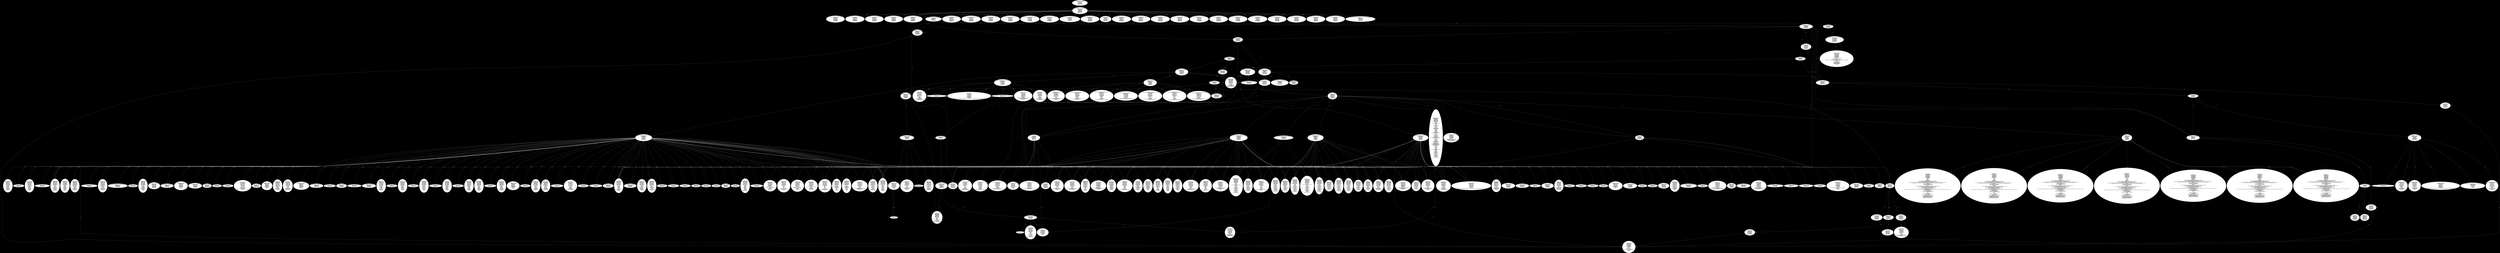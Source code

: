 digraph memory_dump_graph {
graph [bgcolor=black]
_10000c170 [style=filled] [fillcolor=white] [label="memorydumper2.ClassWithPadding.b.setter : Swift.UInt8
 0x10000c170 (96 bytes)
554889e54883ec40
4c89e84883c01131
c9488d55e8be2100
000040887de74889
c7488975d84889d6
488b45d8488955d0
4889c24c896dc8e8
1a5f0000488b45c8..."]
_7fff68ce7800 [style=filled] [fillcolor=white] [label="-[Swift._SwiftObject isNSString__]
 0x7fff68ce7800 (16 bytes)
554889e531c05dc3
0f1f840000000000"]
_7fff68ce7390 [style=filled] [fillcolor=white] [label="+[Swift._SwiftObject _isDeallocating]
 0x7fff68ce7390 (16 bytes)
554889e531c05dc3
0f1f840000000000"]
_7fff2f2cfef6 [style=filled] [fillcolor=white] [label="+[__NSAtom initialize]
 0x7fff2f2cfef6 (1 bytes)
c3"]
_7fff68d33826 [style=filled] [fillcolor=white] [label="swift::Demangle::Demangler::demangleOperatorIdentifier()::op_char_table
 0x7fff68d33826 (128 bytes)
5440224e53537472
696e67222c522c43
0064656275674465
736372697074696f
6e00636c6f737572
6520617267756d65
6e74207761732065
7363617065642069...
Strings:
T@\"NSString\",R,C
debugDescription
closure argument was escaped in withoutActuallyEscaping block
closure argument passed as @noes"]
_7fff68ce7680 [style=filled] [fillcolor=white] [label="-[Swift._SwiftObject debugDescription]
 0x7fff68ce7680 (96 bytes)
554889e541574156
53504989fe48897d
e0e8cafcfaff48bb
f8ffffffff7f0000
49231e4c8d75e04c
89f74889dee82efb
e1ff4989c7488b43
f84c89f74889deff...
Strings:
AWAVSPI
[A^A_]"]
_7fff7370e08c [style=filled] [fillcolor=white] [label="GCC_except_table740
 0x7fff7370e08c (128 bytes)
6973537562636c61
73734f66436c6173
733a006c69627261
72794d616e616765
723a70726f766964
654c6f63616c5265
736f757263653a72
65636f7264436c61...
Strings:
isSubclassOfClass:
libraryManager:provideLocalResource:recordClass:completionHandler:
invoke
taskIdentifier
addBarrierBlock:"]
_7fff68ce77d0 [style=filled] [fillcolor=white] [label="-[Swift._SwiftObject isNSOrderedSet__]
 0x7fff68ce77d0 (16 bytes)
554889e531c05dc3
0f1f840000000000"]
_7fff68ce71a0 [style=filled] [fillcolor=white] [label="-[Swift._SwiftObject superclass]
 0x7fff68ce71a0 (32 bytes)
554889e548b8f8ff
ffffff7f00004823
07488b40085dc366
0f1f840000000000"]
_7fff68ce72e0 [style=filled] [fillcolor=white] [label="-[Swift._SwiftObject retainCount]
 0x7fff68ce72e0 (16 bytes)
554889e55de9e603
fbff660f1f440000"]
_7fff68ce7710 [style=filled] [fillcolor=white] [label="+[Swift._SwiftObject debugDescription]
 0x7fff68ce7710 (48 bytes)
554889e55350e84b
ba02004889c34889
c7e86abd02004889
df89c6e850fbe1ff
4889c74883c4085b
5de99cbb02006690"]
_10000c4d0 [style=filled] [fillcolor=white] [label="memorydumper2.ClassWithPadding.d.getter : Swift.UInt16
 0x10000c4d0 (96 bytes)
554889e54883ec40
4c89e84883c01431
c9488d55e8be2000
00004889c7488975
e04889d6488b45e0
488955d84889c24c
896dd0e8be5b0000
488b45d066448b40..."]
_7fff823e9cb0 [style=filled] [fillcolor=white] [label="_OBJC_$_INSTANCE_METHODS_Swift._SwiftObject
 0x7fff823e9cb0 (992 bytes)
1b00000029000000
58dc6f73ff7f0000
4dfd5074ff7f0000
d073ce68ff7f0000
04dd6f73ff7f0000
aefd5074ff7f0000
d075ce68ff7f0000
0ddd6f73ff7f0000..."]
_7fff823e9cb0 -> _7fff736fdc58 [color=white] [fontcolor=white] [label="@8"]
_7fff823e9cb0 -> _7fff7450fd4d [color=white] [fontcolor=white] [label="@16"]
_7fff823e9cb0 -> _7fff68ce73d0 [color=white] [fontcolor=white] [label="@24"]
_7fff823e9cb0 -> _7fff736fdd04 [color=white] [fontcolor=white] [label="@32"]
_7fff823e9cb0 -> _7fff7450fdae [color=white] [fontcolor=white] [label="@40"]
_7fff823e9cb0 -> _7fff68ce75d0 [color=white] [fontcolor=white] [label="@48"]
_7fff823e9cb0 -> _7fff736fdd0d [color=white] [fontcolor=white] [label="@56"]
_7fff823e9cb0 -> _7fff7450fda6 [color=white] [fontcolor=white] [label="@64"]
_7fff823e9cb0 -> _7fff68ce75c0 [color=white] [fontcolor=white] [label="@72"]
_7fff823e9cb0 -> _7fff736fdd12 [color=white] [fontcolor=white] [label="@80"]
_7fff823e9cb0 -> _7fff7450fdbb [color=white] [fontcolor=white] [label="@88"]
_7fff823e9cb0 -> _7fff68ce71a0 [color=white] [fontcolor=white] [label="@96"]
_7fff823e9cb0 -> _7fff736fdd1d [color=white] [fontcolor=white] [label="@104"]
_7fff823e9cb0 -> _7fff7450fdbb [color=white] [fontcolor=white] [label="@112"]
_7fff823e9cb0 -> _7fff68ce7170 [color=white] [fontcolor=white] [label="@120"]
_7fff823e9cb0 -> _7fff736fdd23 [color=white] [fontcolor=white] [label="@128"]
_7fff823e9cb0 -> _7fff7450fd7a [color=white] [fontcolor=white] [label="@136"]
_7fff823e9cb0 -> _7fff68ce7200 [color=white] [fontcolor=white] [label="@144"]
_7fff823e9cb0 -> _7fff736fdd28 [color=white] [fontcolor=white] [label="@152"]
_7fff823e9cb0 -> _7fff7450fd61 [color=white] [fontcolor=white] [label="@160"]
_7fff823e9cb0 -> _7fff68ce75e0 [color=white] [fontcolor=white] [label="@168"]
_7fff823e9cb0 -> _7fff736fdd39 [color=white] [fontcolor=white] [label="@176"]
_7fff823e9cb0 -> _7fff7450fdc3 [color=white] [fontcolor=white] [label="@184"]
_7fff823e9cb0 -> _7fff68ce75f0 [color=white] [fontcolor=white] [label="@192"]
_7fff823e9cb0 -> _7fff736fdd55 [color=white] [fontcolor=white] [label="@200"]
_7fff823e9cb0 -> _7fff7450fdd1 [color=white] [fontcolor=white] [label="@208"]
_7fff823e9cb0 -> _7fff68ce7600 [color=white] [fontcolor=white] [label="@216"]
_7fff823e9cb0 -> _7fff736fdd7c [color=white] [fontcolor=white] [label="@224"]
_7fff823e9cb0 -> _7fff7450fd19 [color=white] [fontcolor=white] [label="@232"]
_7fff823e9cb0 -> _7fff68ce7210 [color=white] [fontcolor=white] [label="@240"]
_7fff823e9cb0 -> _7fff736fdd84 [color=white] [fontcolor=white] [label="@248"]
_7fff823e9cb0 -> _7fff7450fde2 [color=white] [fontcolor=white] [label="@256"]
_7fff823e9cb0 -> _7fff68ce73e0 [color=white] [fontcolor=white] [label="@264"]
_7fff823e9cb0 -> _7fff736fdd93 [color=white] [fontcolor=white] [label="@272"]
_7fff823e9cb0 -> _7fff7450fde2 [color=white] [fontcolor=white] [label="@280"]
_7fff823e9cb0 -> _7fff68ce71e0 [color=white] [fontcolor=white] [label="@288"]
_7fff823e9cb0 -> _7fff736fdda4 [color=white] [fontcolor=white] [label="@296"]
_7fff823e9cb0 -> _7fff7450fdae [color=white] [fontcolor=white] [label="@304"]
_7fff823e9cb0 -> _7fff68ce7520 [color=white] [fontcolor=white] [label="@312"]
_7fff823e9cb0 -> _7fff736fddb8 [color=white] [fontcolor=white] [label="@320"]
_7fff823e9cb0 -> _7fff7450fded [color=white] [fontcolor=white] [label="@328"]
_7fff823e9cb0 -> _7fff68ce7480 [color=white] [fontcolor=white] [label="@336"]
_7fff823e9cb0 -> _7fff736fddcc [color=white] [fontcolor=white] [label="@344"]
_7fff823e9cb0 -> _7fff7450fd7a [color=white] [fontcolor=white] [label="@352"]
_7fff823e9cb0 -> _7fff68ce72a0 [color=white] [fontcolor=white] [label="@360"]
_7fff823e9cb0 -> _7fff736fddd3 [color=white] [fontcolor=white] [label="@368"]
_7fff823e9cb0 -> _7fff7450fd4d [color=white] [fontcolor=white] [label="@376"]
_7fff823e9cb0 -> _7fff68ce72c0 [color=white] [fontcolor=white] [label="@384"]
_7fff823e9cb0 -> _7fff736fdddb [color=white] [fontcolor=white] [label="@392"]
_7fff823e9cb0 -> _7fff7450fd7a [color=white] [fontcolor=white] [label="@400"]
_7fff823e9cb0 -> _7fff68ce72d0 [color=white] [fontcolor=white] [label="@408"]
_7fff823e9cb0 -> _7fff736fdde7 [color=white] [fontcolor=white] [label="@416"]
_7fff823e9cb0 -> _7fff7450fda6 [color=white] [fontcolor=white] [label="@424"]
_7fff823e9cb0 -> _7fff68ce72e0 [color=white] [fontcolor=white] [label="@432"]
_7fff823e9cb0 -> _7fff736fddf3 [color=white] [fontcolor=white] [label="@440"]
_7fff823e9cb0 -> _7fff7450fe01 [color=white] [fontcolor=white] [label="@448"]
_7fff823e9cb0 -> _7fff68ce7220 [color=white] [fontcolor=white] [label="@456"]
_7fff823e9cb0 -> _7fff736fddf8 [color=white] [fontcolor=white] [label="@464"]
_7fff823e9cb0 -> _7fff7450fd7a [color=white] [fontcolor=white] [label="@472"]
_7fff823e9cb0 -> _7fff68ce7620 [color=white] [fontcolor=white] [label="@480"]
_7fff823e9cb0 -> _7fff736fde04 [color=white] [fontcolor=white] [label="@488"]
_7fff823e9cb0 -> _7fff7450fd7a [color=white] [fontcolor=white] [label="@496"]
_7fff823e9cb0 -> _7fff68ce7680 [color=white] [fontcolor=white] [label="@504"]
_7fff823e9cb0 -> _7fff737084cd [color=white] [fontcolor=white] [label="@512"]
_7fff823e9cb0 -> _7fff74512abd [color=white] [fontcolor=white] [label="@520"]
_7fff823e9cb0 -> _7fff68ce7240 [color=white] [fontcolor=white] [label="@528"]
_7fff823e9cb0 -> _7fff7374b8c9 [color=white] [fontcolor=white] [label="@536"]
_7fff823e9cb0 -> _7fff7453af81 [color=white] [fontcolor=white] [label="@544"]
_7fff823e9cb0 -> _7fff68ce74f0 [color=white] [fontcolor=white] [label="@552"]
_7fff823e9cb0 -> _7fff7377ee10 [color=white] [fontcolor=white] [label="@560"]
_7fff823e9cb0 -> _7fff7450fd19 [color=white] [fontcolor=white] [label="@568"]
_7fff823e9cb0 -> _7fff68ce72f0 [color=white] [fontcolor=white] [label="@576"]
_7fff823e9cb0 -> _7fff7377ee20 [color=white] [fontcolor=white] [label="@584"]
_7fff823e9cb0 -> _7fff7450fd19 [color=white] [fontcolor=white] [label="@592"]
_7fff823e9cb0 -> _7fff68ce7300 [color=white] [fontcolor=white] [label="@600"]
_7fff823e9cb0 -> _7fff7377ee2b [color=white] [fontcolor=white] [label="@608"]
_7fff823e9cb0 -> _7fff7450fd19 [color=white] [fontcolor=white] [label="@616"]
_7fff823e9cb0 -> _7fff68ce7320 [color=white] [fontcolor=white] [label="@624"]
_7fff823e9cb0 -> _7fff7377ee3f [color=white] [fontcolor=white] [label="@632"]
_7fff823e9cb0 -> _7fff7450fd19 [color=white] [fontcolor=white] [label="@640"]
_7fff823e9cb0 -> _7fff68ce7330 [color=white] [fontcolor=white] [label="@648"]
_7fff823e9cb0 -> _7fff7377ee53 [color=white] [fontcolor=white] [label="@656"]
_7fff823e9cb0 -> _7fff7450fd7a [color=white] [fontcolor=white] [label="@664"]
_7fff823e9cb0 -> _7fff68ce7740 [color=white] [fontcolor=white] [label="@672"]
_7fff823e9cb0 -> _7fff7377ee64 [color=white] [fontcolor=white] [label="@680"]
_7fff823e9cb0 -> _7fff7450fda6 [color=white] [fontcolor=white] [label="@688"]
_7fff823e9cb0 -> _7fff68ce7760 [color=white] [fontcolor=white] [label="@696"]
_7fff823e9cb0 -> _7fff7377ee6e [color=white] [fontcolor=white] [label="@704"]
_7fff823e9cb0 -> _7fff7450fd19 [color=white] [fontcolor=white] [label="@712"]
_7fff823e9cb0 -> _7fff68ce7770 [color=white] [fontcolor=white] [label="@720"]
_7fff823e9cb0 -> _7fff7377ee7a [color=white] [fontcolor=white] [label="@728"]
_7fff823e9cb0 -> _7fff7450fd19 [color=white] [fontcolor=white] [label="@736"]
_7fff823e9cb0 -> _7fff68ce7780 [color=white] [fontcolor=white] [label="@744"]
_7fff823e9cb0 -> _7fff7377ee91 [color=white] [fontcolor=white] [label="@752"]
_7fff823e9cb0 -> _7fff7450fd19 [color=white] [fontcolor=white] [label="@760"]
_7fff823e9cb0 -> _7fff68ce7790 [color=white] [fontcolor=white] [label="@768"]
_7fff823e9cb0 -> _7fff7377ee9c [color=white] [fontcolor=white] [label="@776"]
_7fff823e9cb0 -> _7fff7450fd19 [color=white] [fontcolor=white] [label="@784"]
_7fff823e9cb0 -> _7fff68ce77a0 [color=white] [fontcolor=white] [label="@792"]
_7fff823e9cb0 -> _7fff7377eea7 [color=white] [fontcolor=white] [label="@800"]
_7fff823e9cb0 -> _7fff7450fd19 [color=white] [fontcolor=white] [label="@808"]
_7fff823e9cb0 -> _7fff68ce77b0 [color=white] [fontcolor=white] [label="@816"]
_7fff823e9cb0 -> _7fff7377eeb8 [color=white] [fontcolor=white] [label="@824"]
_7fff823e9cb0 -> _7fff7450fd19 [color=white] [fontcolor=white] [label="@832"]
_7fff823e9cb0 -> _7fff68ce77c0 [color=white] [fontcolor=white] [label="@840"]
_7fff823e9cb0 -> _7fff7377eec5 [color=white] [fontcolor=white] [label="@848"]
_7fff823e9cb0 -> _7fff7450fd19 [color=white] [fontcolor=white] [label="@856"]
_7fff823e9cb0 -> _7fff68ce77d0 [color=white] [fontcolor=white] [label="@864"]
_7fff823e9cb0 -> _7fff7377eed6 [color=white] [fontcolor=white] [label="@872"]
_7fff823e9cb0 -> _7fff7450fd19 [color=white] [fontcolor=white] [label="@880"]
_7fff823e9cb0 -> _7fff68ce77e0 [color=white] [fontcolor=white] [label="@888"]
_7fff823e9cb0 -> _7fff7377eee3 [color=white] [fontcolor=white] [label="@896"]
_7fff823e9cb0 -> _7fff7450fd19 [color=white] [fontcolor=white] [label="@904"]
_7fff823e9cb0 -> _7fff68ce77f0 [color=white] [fontcolor=white] [label="@912"]
_7fff823e9cb0 -> _7fff7377eeed [color=white] [fontcolor=white] [label="@920"]
_7fff823e9cb0 -> _7fff7450fd19 [color=white] [fontcolor=white] [label="@928"]
_7fff823e9cb0 -> _7fff68ce7800 [color=white] [fontcolor=white] [label="@936"]
_7fff823e9cb0 -> _7fff7377eefa [color=white] [fontcolor=white] [label="@944"]
_7fff823e9cb0 -> _7fff7450fd19 [color=white] [fontcolor=white] [label="@952"]
_7fff823e9cb0 -> _7fff68ce7810 [color=white] [fontcolor=white] [label="@960"]
_7fff823e9cb0 -> _7fff7377ef09 [color=white] [fontcolor=white] [label="@968"]
_7fff823e9cb0 -> _7fff7450fd19 [color=white] [fontcolor=white] [label="@976"]
_7fff823e9cb0 -> _7fff68ce7820 [color=white] [fontcolor=white] [label="@984"]
_7fff737084cd [style=filled] [fillcolor=white] [label="GCC_except_table740
 0x7fff737084cd (128 bytes)
646f65734e6f7452
65636f676e697a65
53656c6563746f72
3a0075726c526571
7565737400646174
61436f6e73756d65
720055524c007363
68656d6500697352...
Strings:
doesNotRecognizeSelector:
urlRequest
dataConsumer
scheme
isResourceRequest
isSystemImageRequest
host
initWithURLRequest:data"]
_10065f160 [style=filled] [fillcolor=white] [label="malloc 0x10065f160 (32 bytes)
010008a006000000
689c3e82ff7f0000
f07f908fff7f0000
0000000000000000"]
_10065f160 -> _7fff823e9c68 [color=white] [fontcolor=white] [label="@8"]
_10065f160 -> _7fff8f907ff0 [color=white] [fontcolor=white] [label="@16"]
_7fff5a04485f [style=filled] [fillcolor=white] [label="unknown 0x7fff5a04485f (128 bytes)
706f706f76657249
6d61676554797065
00616e6e6f746174
696f6e0073797374
656d426c7565436f
6c6f720066697273
744f626a65637400
72656d6f76654f62...
Strings:
popoverImageType
annotation
systemBlueColor
firstObject
removeObserver:
defaultCenter
addObserverForName:object:queue:usingBlock"]
_10000c350 [style=filled] [fillcolor=white] [label="memorydumper2.ClassWithPadding.c.setter : Swift.UInt8
 0x10000c350 (96 bytes)
554889e54883ec40
4c89e84883c01231
c9488d55e8be2100
000040887de74889
c7488975d84889d6
488b45d8488955d0
4889c24c896dc8e8
3a5d0000488b45c8..."]
_7fff8f91fca8 [style=filled] [fillcolor=white] [label="InitialAllocationPool
 0x7fff8f91fca8 (128 bytes)
48a08f8fff7f0000
48a08f8fff7f0000
c0d6000201000000
0300000031200100
a0d6000201000000
8000000010000000
1800000000000000
0000000000000000..."]
_1006045c4 [style=filled] [fillcolor=white] [label="unknown 0x1006045c4 (128 bytes)
0600000081430002
0100000070a08f8f
ff7f000000000000
00000000010008a0
0300000000313600
0100000038589b8f
ff7f000000000000
00000000010008a0..."]
_7fff823fd6e8 [style=filled] [fillcolor=white] [label="objc_classes
 0x7fff823fd6e8 (128 bytes)
8100000028000000
2800000000000000
0000000000000000
f0fdf668ff7f0000
0000000000000000
0000000000000000
0000000000000000
0000000000000000..."]
_10065f200 [style=filled] [fillcolor=white] [label="Instance of memorydumper2.ClassWithPadding
 0x10065f200 (48 bytes)
3054010001000000
0200000000000000
0102030004000500
0600000007000000
0800000000000000
0000000000000000"]
_10065f200 -> _100015430 [color=white] [fontcolor=white] [label="@0"]
_7fff7377eea7 [style=filled] [fillcolor=white] [label="GCC_except_table740
 0x7fff7377eea7 (128 bytes)
69734e5344696374
696f6e6172795f5f
0069734e534f626a
6563745f5f006973
4e534f7264657265
645365745f5f0069
734e534e756d6265
725f5f0069734e53...
Strings:
isNSDictionary__
isNSObject__
isNSOrderedSet__
isNSNumber__
isNSSet__
isNSString__
isNSTimeZone__
isNSValue__
refCounts
_swi"]
_10000c6b0 [style=filled] [fillcolor=white] [label="memorydumper2.ClassWithPadding.e.getter : Swift.UInt8
 0x10000c6b0 (96 bytes)
554889e54883ec40
4c89e84883c01631
c9488d55e8be2000
00004889c7488975
e04889d6488b45e0
488955d84889c24c
896dd0e8de590000
488b45d08a401648..."]
_7fff5a040671 [style=filled] [fillcolor=white] [label="unknown 0x7fff5a040671 (128 bytes)
54512c5200737570
6572636c61737300
54232c5200646573
6372697074696f6e
005440224e535374
72696e67222c522c
4300646562756744
6573637269707469...
Strings:
TQ,R
superclass
T#,R
description
T@\"NSString\",R,C
debugDescription
pipelineComponentProvider
T@\"<PXPlacesMapPipelineComponentPro"]
_7fff68ce77f0 [style=filled] [fillcolor=white] [label="-[Swift._SwiftObject isNSSet__]
 0x7fff68ce77f0 (16 bytes)
554889e531c05dc3
0f1f840000000000"]
_7fff7377ee3f [style=filled] [fillcolor=white] [label="GCC_except_table740
 0x7fff7377ee3f (128 bytes)
72657461696e5765
616b526566657265
6e6365005f636f70
7944657363726970
74696f6e005f6366
5479706549440069
734e534172726179
5f5f0069734e5343...
Strings:
retainWeakReference
_copyDescription
_cfTypeID
isNSArray__
isNSCFConstantString__
isNSData__
isNSDate__
isNSDictionary__
isNSObj"]
_7fff7377ee10 [style=filled] [fillcolor=white] [label="GCC_except_table740
 0x7fff7377ee10 (128 bytes)
5f69734465616c6c
6f636174696e6700
5f74727952657461
696e00616c6c6f77
735765616b526566
6572656e63650072
657461696e576561
6b5265666572656e...
Strings:
_isDeallocating
_tryRetain
allowsWeakReference
retainWeakReference
_copyDescription
_cfTypeID
isNSArray__
isNSCFConstantString__"]
_7fff7450fde2 [style=filled] [fillcolor=white] [label="GCC_except_table740
 0x7fff7450fde2 (128 bytes)
63323440303a3823
3136006332344030
3a383a3136005676
313640303a38005e
7b5f4e535a6f6e65
3d7d313640303a38
0063323440303a38
402250726f746f63...
Strings:
c24@0:8#16
c24@0:8:16
Vv16@0:8
^{_NSZone=}16@0:8
c24@0:8@\"Protocol\"16
@\"NSString\"16@0:8
v32@0:8@16@24
v32@0:8@\"CKAccountStore\"16"]
_7fff7371a5eb [style=filled] [fillcolor=white] [label="GCC_except_table740
 0x7fff7371a5eb (128 bytes)
616c6c6f63576974
685a6f6e653a0061
6c6c6f63005f7765
616b4c6962726172
794d616e61676572
00696e6974576974
684c696272617279
4d616e616765723a...
Strings:
allocWithZone:
alloc
_weakLibraryManager
initWithLibraryManager:
weakLibraryManager
setWeakLibraryManager:
_sessionLock
_sizeOfR"]
_10000c890 [style=filled] [fillcolor=white] [label="memorydumper2.ClassWithPadding.f.getter : Swift.UInt32
 0x10000c890 (96 bytes)
554889e54883ec40
4c89e84883c01831
c9488d55e8be2000
00004889c7488975
e04889d6488b45e0
488955d84889c24c
896dd0e8fe570000
488b45d0448b4018..."]
_7fff68ce7770 [style=filled] [fillcolor=white] [label="-[Swift._SwiftObject isNSArray__]
 0x7fff68ce7770 (16 bytes)
554889e531c05dc3
0f1f840000000000"]
_7fff736fddcc [style=filled] [fillcolor=white] [label="GCC_except_table740
 0x7fff736fddcc (128 bytes)
72657461696e0072
656c656173650061
75746f72656c6561
7365007265746169
6e436f756e74007a
6f6e650064657363
72697074696f6e00
6465627567446573...
Strings:
retain
release
autorelease
retainCount
zone
description
debugDescription
account:didChangeWithType:inStore:oldAccount:
changeFro"]
_7fff68ce73d0 [style=filled] [fillcolor=white] [label="-[Swift._SwiftObject dealloc]
 0x7fff68ce73d0 (16 bytes)
554889e55de9260e
fbff660f1f440000"]
_7fff68d33837 [style=filled] [fillcolor=white] [label="swift::Demangle::Demangler::demangleOperatorIdentifier()::op_char_table
 0x7fff68d33837 (128 bytes)
6465627567446573
6372697074696f6e
00636c6f73757265
20617267756d656e
7420776173206573
636170656420696e
20776974686f7574
41637475616c6c79...
Strings:
debugDescription
closure argument was escaped in withoutActuallyEscaping block
closure argument passed as @noescape to Objective"]
_7fff68ce72f0 [style=filled] [fillcolor=white] [label="-[Swift._SwiftObject _isDeallocating]
 0x7fff68ce72f0 (16 bytes)
554889e5e8970bfb
ff0fb6c05dc36690"]
_7fff2f5c3fc2 [style=filled] [fillcolor=white] [label="GCC_except_table0
 0x7fff2f5c3fc2 (128 bytes)
5f5f4e5341746f6d
005f5f4e53434654
797065005f5f4e53
47656e6572696344
65616c6c6f634861
6e646c6572004e53
536574005f5f4e53
5365744d005f5f4e...
Strings:
__NSAtom
__NSCFType
__NSGenericDeallocHandler
NSSet
__NSSetM
__NSFrozenSetM
NSSharedKeySetDictionary
_NSCopyOnWriteCalendarWrapp"]
_7fff8d230da0 [style=filled] [fillcolor=white] [label="unknown 0x7fff8d230da0 (128 bytes)
0100000000000000
c0dd0590ff7f0000
0000000000000000
0100000000000000
00c5ff8fff7f0000
0000000000000000
1b00000001000000
5f48045aff7f0000..."]
_7fff8d230da0 -> _7fff9005ddc0 [color=white] [fontcolor=white] [label="@8"]
_7fff8d230da0 -> _7fff8fffc500 [color=white] [fontcolor=white] [label="@32"]
_7fff8d230da0 -> _10000001b [color=white] [fontcolor=white] [label="@48"]
_7fff8d230da0 -> _7fff5a04485f [color=white] [fontcolor=white] [label="@56"]
_7fff8d230da0 -> _7fff5a04863b [color=white] [fontcolor=white] [label="@64"]
_7fff8d230da0 -> _100000010 [color=white] [fontcolor=white] [label="@80"]
_7fff8d230da0 -> _7fff5a040b37 [color=white] [fontcolor=white] [label="@88"]
_7fff8d230da0 -> _7fff5a040671 [color=white] [fontcolor=white] [label="@96"]
_7fff8d230da0 -> _7fff5a04863b [color=white] [fontcolor=white] [label="@104"]
_7fff7450fdd1 [style=filled] [fillcolor=white] [label="GCC_except_table740
 0x7fff7450fdd1 (128 bytes)
40343040303a383a
3136403234403332
0063323440303a38
2331360063323440
303a383a31360056
76313640303a3800
5e7b5f4e535a6f6e
653d7d313640303a...
Strings:
@40@0:8:16@24@32
c24@0:8#16
c24@0:8:16
Vv16@0:8
^{_NSZone=}16@0:8
c24@0:8@\"Protocol\"16
@\"NSString\"16@0:8
v32@0:8@16@24
v32@0:8@\""]
_1020073e0 [style=filled] [fillcolor=white] [label="malloc 0x1020073e0 (32 bytes)
0100088006000000
787eb686ff7f0000
0000000000000000
0000000000000000"]
_1020073e0 -> _7fff86b67e78 [color=white] [fontcolor=white] [label="@8"]
_7fff68ce7420 [style=filled] [fillcolor=white] [label="+[Swift._SwiftObject isSubclassOfClass:]
 0x7fff68ce7420 (48 bytes)
554889e54885ff74
150f1f8000000000
4839d7740d488b7f
084885ff75f231c0
eb02b0010fb6c05d
c30f1f8000000000"]
_7fff736fdb8b [style=filled] [fillcolor=white] [label="GCC_except_table740
 0x7fff736fdb8b (128 bytes)
696e6974002e6378
785f646573747275
6374006964656e74
696669657200646f
6e6174696f6e5661
6c75655769746845
6d61696c41646472
6573733a6c616265...
Strings:
init
.cxx_destruct
identifier
donationValueWithEmailAddress:label:origin:
donationValueWithNameComponents:origin:
initWithBundle"]
_7fff9005ddc0 [style=filled] [fillcolor=white] [label="Instance of Protocol
 0x7fff9005ddc0 (128 bytes)
c840858fff7f0000
4e2b1f68ff7f0000
0000000000000000
6036858fff7f0000
0000000000000000
3038858fff7f0000
0000000000000000
5038858fff7f0000..."]
_7fff9005ddc0 -> _7fff8f8540c8 [color=white] [fontcolor=white] [label="@0"]
_7fff9005ddc0 -> _7fff681f2b4e [color=white] [fontcolor=white] [label="@8"]
_7fff9005ddc0 -> _7fff8f853660 [color=white] [fontcolor=white] [label="@24"]
_7fff9005ddc0 -> _7fff8f853830 [color=white] [fontcolor=white] [label="@40"]
_7fff9005ddc0 -> _7fff8f853850 [color=white] [fontcolor=white] [label="@56"]
_7fff9005ddc0 -> _7fff8f853898 [color=white] [fontcolor=white] [label="@72"]
_7fff9005ddc0 -> _7fff681f2b4e [color=white] [fontcolor=white] [label="@80"]
_7fff9005ddc0 -> _7fff8f8540c8 [color=white] [fontcolor=white] [label="@96"]
_7fff9005ddc0 -> _7fff5a043aae [color=white] [fontcolor=white] [label="@104"]
_7fff9005ddc0 -> _7fff8d230da0 [color=white] [fontcolor=white] [label="@112"]
_1000153f8 [style=filled] [fillcolor=white] [label="metaclass for memorydumper2.ClassWithPadding
 0x1000153f8 (40 bytes)
48a08f8fff7f0000
48a08f8fff7f0000
c0f1650001000000
0300000031200100
40f1650001000000"]
_1000153f8 -> _7fff8f8fa048 [color=white] [fontcolor=white] [label="@0"]
_1000153f8 -> _7fff8f8fa048 [color=white] [fontcolor=white] [label="@8"]
_1000153f8 -> _10065f1c0 [color=white] [fontcolor=white] [label="@16"]
_1000153f8 -> _10065f140 [color=white] [fontcolor=white] [label="@32"]
_7fff7450fd4d [style=filled] [fillcolor=white] [label="GCC_except_table740
 0x7fff7450fd4d (128 bytes)
76313640303a3800
40323440303a3840
3f31360040323440
303a383a31360076
323440303a384031
3600403f00403136
40303a380040224e
5342756e646c6522...
Strings:
v16@0:8
@24@0:8@?16
@24@0:8:16
v24@0:8@16
@16@0:8
@\"NSBundle\"
@\"NSString\"
v24@0:8@?16
Q16@0:8
c24@0:8@16
#16@0:8
@32@0:8:16"]
_7fff7377ee53 [style=filled] [fillcolor=white] [label="GCC_except_table740
 0x7fff7377ee53 (128 bytes)
5f636f7079446573
6372697074696f6e
005f636654797065
49440069734e5341
727261795f5f0069
734e534346436f6e
7374616e74537472
696e675f5f006973...
Strings:
_copyDescription
_cfTypeID
isNSArray__
isNSCFConstantString__
isNSData__
isNSDate__
isNSDictionary__
isNSObject__
isNSOrderedSet"]
_7fff68ce71c0 [style=filled] [fillcolor=white] [label="+[Swift._SwiftObject isMemberOfClass:]
 0x7fff68ce71c0 (32 bytes)
554889e548b9f8ff
ffffff7f00004823
0f31c04839d10f94
c05dc30f1f440000"]
_7fff7377ee91 [style=filled] [fillcolor=white] [label="GCC_except_table740
 0x7fff7377ee91 (128 bytes)
69734e5344617461
5f5f0069734e5344
6174655f5f006973
4e5344696374696f
6e6172795f5f0069
734e534f626a6563
745f5f0069734e53
4f72646572656453...
Strings:
isNSData__
isNSDate__
isNSDictionary__
isNSObject__
isNSOrderedSet__
isNSNumber__
isNSSet__
isNSString__
isNSTimeZone__
isNSValu"]
_7fff68ce7380 [style=filled] [fillcolor=white] [label="+[Swift._SwiftObject retainCount]
 0x7fff68ce7380 (16 bytes)
554889e548c7c0ff
ffffff5dc30f1f00"]
_7fff68ce7100 [style=filled] [fillcolor=white] [label="+[Swift._SwiftObject allocWithZone:]
 0x7fff68ce7100 (48 bytes)
554889e553504889
fbe84cc00200ba1f
0000004889df4889
c64883c4085b5de9
dcfbfaff662e0f1f
8400000000006690"]
_7fff68d27038 [style=filled] [fillcolor=white] [label="swift_instantiateObjCClass::ImageInfo
 0x7fff68d27038 (128 bytes)
0000000000000000
2f4170706c65496e
7465726e616c2f42
75696c64526f6f74
2f4c696272617279
2f4361636865732f
636f6d2e6170706c
652e7862732f536f...
Strings:
/AppleInternal/BuildRoot/Library/Caches/com.apple.xbs/Sources/swiftlang/swiftlang-1103.8.25.8/swift/stdlib/public/core/B"]
_10065f1c0 [style=filled] [fillcolor=white] [label="malloc 0x10065f1c0 (64 bytes)
23dd6f73ff7f0000
f821cf68fe7f0000
0000000000000000
0000000000000000
0000000000000000
0000000000000000
0100000000000000
c0f1650001000000"]
_10065f1c0 -> _7fff736fdd23 [color=white] [fontcolor=white] [label="@0"]
_10065f1c0 -> _10065f1c0 [color=white] [fontcolor=white] [label="@56"]
_7fff68ce73e0 [style=filled] [fillcolor=white] [label="-[Swift._SwiftObject isKindOfClass:]
 0x7fff68ce73e0 (64 bytes)
554889e548b8f8ff
ffffff7f00004823
07741b662e0f1f84
00000000000f1f00
4839d0740d488b40
084885c075f231c0
eb02b0010fb6c05d
c30f1f8000000000"]
_7fff7450fdae [style=filled] [fillcolor=white] [label="GCC_except_table740
 0x7fff7450fdae (128 bytes)
63323440303a3840
3136004000233136
40303a3800403332
40303a383a313640
3234004034304030
3a383a3136403234
4033320063323440
303a382331360063...
Strings:
c24@0:8@16
#16@0:8
@32@0:8:16@24
@40@0:8:16@24@32
c24@0:8#16
c24@0:8:16
Vv16@0:8
^{_NSZone=}16@0:8
c24@0:8@\"Protocol\"16
@\"NSSt"]
_7fff8f8f9510 [style=filled] [fillcolor=white] [label="OBJC_IVAR_$_Swift._SwiftObject with unmangled suffix \".isa\"
 0x7fff8f8f9510 (8 bytes)
0000000000000000"]
_10000bf30 [style=filled] [fillcolor=white] [label="memorydumper2.ClassWithPadding.a.getter : Swift.UInt8
 0x10000bf30 (96 bytes)
554889e54883ec40
4c89e84883c01031
c9488d55e8be2000
00004889c7488975
e04889d6488b45e0
488955d84889c24c
896dd0e85e610000
488b45d08a401048..."]
_7fff7371a5fa [style=filled] [fillcolor=white] [label="GCC_except_table740
 0x7fff7371a5fa (128 bytes)
616c6c6f63005f77
65616b4c69627261
72794d616e616765
7200696e69745769
74684c6962726172
794d616e61676572
3a007765616b4c69
62726172794d616e...
Strings:
alloc
_weakLibraryManager
initWithLibraryManager:
weakLibraryManager
setWeakLibraryManager:
_sessionLock
_sizeOfResourcesToUploa"]
_7fff68ce73a0 [style=filled] [fillcolor=white] [label="+[Swift._SwiftObject _tryRetain]
 0x7fff68ce73a0 (16 bytes)
554889e5b8010000
005dc30f1f440000"]
_10000cd10 [style=filled] [fillcolor=white] [label="memorydumper2.ClassWithPadding.h.modify : Swift.UInt64
 0x10000cd10 (64 bytes)
554889e541554883
ec184983c52031c0
89c1ba2100000048
897df04c89ef488b
75f04c896de8e88b
530000488d050e00
0000488b55e84883
c418415d5dc36690"]
_7fff68ce7820 [style=filled] [fillcolor=white] [label="-[Swift._SwiftObject isNSValue__]
 0x7fff68ce7820 (16 bytes)
554889e531c05dc3
0f1f840000000000"]
_7fff68ce75d0 [style=filled] [fillcolor=white] [label="-[Swift._SwiftObject isEqual:]
 0x7fff68ce75d0 (16 bytes)
554889e531c04839
fa0f94c05dc36690"]
_7fff681f2b4e [style=filled] [fillcolor=white] [label="GCC_except_table740
 0x7fff681f2b4e (1202 bytes)
4e534f626a656374
005f5f4e53556e72
65636f676e697a65
6454616767656450
6f696e7465720069
6e697469616c697a
650072657461696e
0072656c65617365...
Strings:
NSObject
__NSUnrecognizedTaggedPointer
initialize
retain
release
load
allowsWeakReference
retainWeakReference
self
class
isKindOfClass:
respondsToSelector:
resolveInstanceMethod:
resolveClassMethod:
alloc
allocWithZone:
autorelease
_tryRetain
_isDeallocating
retainCount
conformsTo:
descriptionForInstanceMethod:
descriptionForClassMethod:
name
isEqual:
hash
copyWithZone:
mutableCopyWithZone:
copy
debugDescription
performSelector:
performSelector:withObject:
performSelector:withObject:withObject:
isProxy
isMemberOfClass:
conformsToProtocol:
zone
superclass
description
isSubclassOfClass:
isAncestorOfObject:
instancesRespondToSelector:
isFault
instanceMethodForSelector:
methodForSelector:
doesNotRecognizeSelector:
instanceMethodSignatureForSelector:
methodSignatureForSelector:
forwardInvocation:
forwardingTargetForSelector:
init
dealloc
mutableCopy
selector
finalize
@16@0:8
v16@0:8
c24@0:8@16
^{objc_method_description=:*}24@0:8:16
r*16@0:8
Q16@0:8
#16@0:8
@24@0:8:16
@32@0:8:16@24
@40@0:8:16@24@32
c16@0:8
c24@0:8#16
c24@0:8@\"Protocol\"16
c24@0:8:16
Vv16@0:8
^{_NSZone=}16@0:8
@\"NSString\"16@0:8
^?24@0:8:16
v24@0:8:16
v24@0:8@16
@24@0:8^{_NSZone=}16"]
_7fff68d33815 [style=filled] [fillcolor=white] [label="swift::Demangle::Demangler::demangleOperatorIdentifier()::op_char_table
 0x7fff68d33815 (128 bytes)
54232c5200646573
6372697074696f6e
005440224e535374
72696e67222c522c
4300646562756744
6573637269707469
6f6e00636c6f7375
726520617267756d...
Strings:
T#,R
description
T@\"NSString\",R,C
debugDescription
closure argument was escaped in withoutActuallyEscaping block
closure argumen"]
_7fff8f93daa0 [style=filled] [fillcolor=white] [label="metaclass for Foundation.__DataStorage
 0x7fff8f93daa0 (40 bytes)
48a08f8fff7f0000
48a08f8fff7f0000
9054500001000000
0300000031200100
d053500001000000"]
_7fff8f93daa0 -> _7fff8f8fa048 [color=white] [fontcolor=white] [label="@0"]
_7fff8f93daa0 -> _7fff8f8fa048 [color=white] [fontcolor=white] [label="@8"]
_7fff8f93daa0 -> _100505490 [color=white] [fontcolor=white] [label="@16"]
_7fff8f93daa0 -> _1005053d0 [color=white] [fontcolor=white] [label="@32"]
_7fff736fdd0d [style=filled] [fillcolor=white] [label="GCC_except_table740
 0x7fff736fdd0d (128 bytes)
6861736800737570
6572636c61737300
636c617373007365
6c6600706572666f
726d53656c656374
6f723a0070657266
6f726d53656c6563
746f723a77697468...
Strings:
hash
superclass
class
self
performSelector:
performSelector:withObject:
performSelector:withObject:withObject:
isProxy
isKindOfC"]
_7fff86b67ec0 [style=filled] [fillcolor=white] [label="_OBJC_$_INSTANCE_VARIABLES___NSAtom
 0x7fff86b67ec0 (40 bytes)
2000000001000000
687ab786ff7f0000
949d5c2fff7f0000
78fc5c2fff7f0000
0300000008000000"]
_7fff86b67ec0 -> _100000020 [color=white] [fontcolor=white] [label="@0"]
_7fff86b67ec0 -> _7fff86b77a68 [color=white] [fontcolor=white] [label="@8"]
_7fff86b67ec0 -> _7fff2f5c9d94 [color=white] [fontcolor=white] [label="@16"]
_7fff86b67ec0 -> _7fff2f5cfc78 [color=white] [fontcolor=white] [label="@24"]
_100000020 [style=filled] [fillcolor=white] [label="unknown 0x100000020 (128 bytes)
1900000048000000
5f5f504147455a45
524f000000000000
0000000000000000
0000000001000000
0000000000000000
0000000000000000
0000000000000000...
Strings:
__PAGEZERO
__TEXT"]
_100000020 -> _100000000 [color=white] [fontcolor=white] [label="@32"]
_100000020 -> _100000000 [color=white] [fontcolor=white] [label="@96"]
_7fff68ce77b0 [style=filled] [fillcolor=white] [label="-[Swift._SwiftObject isNSDictionary__]
 0x7fff68ce77b0 (16 bytes)
554889e531c05dc3
0f1f840000000000"]
_7fff736fdd93 [style=filled] [fillcolor=white] [label="GCC_except_table740
 0x7fff736fdd93 (128 bytes)
69734d656d626572
4f66436c6173733a
00636f6e666f726d
73546f50726f746f
636f6c3a00726573
706f6e6473546f53
656c6563746f723a
0072657461696e00...
Strings:
isMemberOfClass:
conformsToProtocol:
respondsToSelector:
retain
release
autorelease
retainCount
zone
description
debugDescriptio"]
_7fff8f908028 [style=filled] [fillcolor=white] [label="ObjC class Swift._StringBreadcrumbs
 0x7fff8f908028 (104 bytes)
f07f908fff7f0000
20a08f8fff7f0000
40511e68ff7f0000
0000000028000000
32c1650001000000
0200000000000000
2000000007000000
7800000010000000..."]
_7fff8f908028 -> _7fff8f907ff0 [color=white] [fontcolor=white] [label="@0"]
_7fff8f908028 -> _7fff8f8fa020 [color=white] [fontcolor=white] [label="@8"]
_7fff8f908028 -> _7fff681e5140 [color=white] [fontcolor=white] [label="@16"]
_7fff8f908028 -> _10065c132 [color=white] [fontcolor=white] [label="@32"]
_7fff8f908028 -> _7fff68d1c744 [color=white] [fontcolor=white] [label="@64"]
_7fff8f908028 -> _7fff68c96640 [color=white] [fontcolor=white] [label="@96"]
_7fff7450fda6 [style=filled] [fillcolor=white] [label="GCC_except_table740
 0x7fff7450fda6 (128 bytes)
51313640303a3800
63323440303a3840
3136004000233136
40303a3800403332
40303a383a313640
3234004034304030
3a383a3136403234
4033320063323440...
Strings:
Q16@0:8
c24@0:8@16
#16@0:8
@32@0:8:16@24
@40@0:8:16@24@32
c24@0:8#16
c24@0:8:16
Vv16@0:8
^{_NSZone=}16@0:8
c24@0:8@\"Protocol\"1"]
_10000bff0 [style=filled] [fillcolor=white] [label="memorydumper2.ClassWithPadding.a.modify : Swift.UInt8
 0x10000bff0 (64 bytes)
554889e541554883
ec184983c51031c0
89c1ba2100000048
897df04c89ef488b
75f04c896de8e8ab
600000488d050e00
0000488b55e84883
c418415d5dc36690"]
_7fff823ea120 [style=filled] [fillcolor=white] [label="_OBJC_CLASS_RO_$_Swift._SwiftObject
 0x7fff823ea120 (72 bytes)
0200000000000000
1000000000000000
0000000000000000
bcff6773ff7f0000
b09c3e82ff7f0000
509c3e82ff7f0000
90a03e82ff7f0000
0000000000000000..."]
_7fff823ea120 -> _7fff7367ffbc [color=white] [fontcolor=white] [label="@24"]
_7fff823ea120 -> _7fff823e9cb0 [color=white] [fontcolor=white] [label="@32"]
_7fff823ea120 -> _7fff823e9c50 [color=white] [fontcolor=white] [label="@40"]
_7fff823ea120 -> _7fff823ea090 [color=white] [fontcolor=white] [label="@48"]
_7fff823ea120 -> _7fff823ea0d8 [color=white] [fontcolor=white] [label="@64"]
_7fff7377eee3 [style=filled] [fillcolor=white] [label="GCC_except_table740
 0x7fff7377eee3 (128 bytes)
69734e535365745f
5f0069734e535374
72696e675f5f0069
734e5354696d655a
6f6e655f5f006973
4e5356616c75655f
5f00697361007265
66436f756e747300...
Strings:
isNSSet__
isNSString__
isNSTimeZone__
isNSValue__
refCounts
_swiftTypeMetadata
_swiftTypeName
_swiftValue
debugQuickLookObje"]
_7fff5a040b37 [style=filled] [fillcolor=white] [label="unknown 0x7fff5a040b37 (128 bytes)
706f706f76657249
6d61676554797065
0025662d256c642d
256c640000763136
403f3040224e534e
6f74696669636174
696f6e223800696e
666f726d6174696f...
Strings:
popoverImageType
%f-%ld-%ld
v16@?0@\"NSNotification\"8
informationDelegate
T@\"<PXPlacesMapGeotaggableInfoDelegate>\",&,V_informati"]
_7fff736fdd04 [style=filled] [fillcolor=white] [label="GCC_except_table740
 0x7fff736fdd04 (128 bytes)
6973457175616c3a
0068617368007375
706572636c617373
00636c6173730073
656c660070657266
6f726d53656c6563
746f723a00706572
666f726d53656c65...
Strings:
isEqual:
hash
superclass
class
self
performSelector:
performSelector:withObject:
performSelector:withObject:withObject:
isProxy"]
_7fff2f5cfc78 [style=filled] [fillcolor=white] [label="GCC_except_table0
 0x7fff2f5cfc78 (128 bytes)
230040333240303a
384031365e763234
0040343840303a38
4031365e7632345e
763332513430003a
313640303a380076
333240303a385e76
3136713234007632...
Strings:
@32@0:8@16^v24
@48@0:8@16^v24^v32Q40
:16@0:8
v32@0:8^v16q24
v24@0:8^?16
@\"NSMethodSignature\"
@\"NSMutableArray\"
@52@0:8^{__C"]
_7fff5a043aae [style=filled] [fillcolor=white] [label="unknown 0x7fff5a043aae (128 bytes)
5058506c61636573
4d6170416e6e6f74
6174696f6e566965
7746616461626c65
005058506c616365
734d6170416e6e6f
746174696f6e506f
706f766572496d61...
Strings:
PXPlacesMapAnnotationViewFadable
PXPlacesMapAnnotationPopoverImageRenderer
PXPlacesMapThumbnailRenderer
PXPlacesMapGeotaggab"]
_10000c1d0 [style=filled] [fillcolor=white] [label="memorydumper2.ClassWithPadding.b.modify : Swift.UInt8
 0x10000c1d0 (64 bytes)
554889e541554883
ec184983c51131c0
89c1ba2100000048
897df04c89ef488b
75f04c896de8e8cb
5e0000488d050e00
0000488b55e84883
c418415d5dc36690"]
_7fff7377eeed [style=filled] [fillcolor=white] [label="GCC_except_table740
 0x7fff7377eeed (128 bytes)
69734e5353747269
6e675f5f0069734e
5354696d655a6f6e
655f5f0069734e53
56616c75655f5f00
6973610072656643
6f756e7473005f73
7769667454797065...
Strings:
isNSString__
isNSTimeZone__
isNSValue__
refCounts
_swiftTypeMetadata
_swiftTypeName
_swiftValue
debugQuickLookObject
decompo"]
_7fff68ce7370 [style=filled] [fillcolor=white] [label="+[Swift._SwiftObject autorelease]
 0x7fff68ce7370 (16 bytes)
554889e54889f85d
c30f1f8000000000"]
_7fff68ce7620 [style=filled] [fillcolor=white] [label="-[Swift._SwiftObject description]
 0x7fff68ce7620 (96 bytes)
554889e541574156
53504989fe48897d
e0e82afdfaff48bb
f8ffffffff7f0000
49231e4c8d75e04c
89f74889dee88efb
e1ff4989c7488b43
f84c89f74889deff...
Strings:
AWAVSPI
[A^A_]"]
_7fff68ce75f0 [style=filled] [fillcolor=white] [label="-[Swift._SwiftObject performSelector:withObject:]
 0x7fff68ce75f0 (16 bytes)
554889e54889d648
89ca5de92ebd0200"]
_7fff681f2f5b [style=filled] [fillcolor=white] [label="GCC_except_table740
 0x7fff681f2f5b (165 bytes)
63323440303a3840
2250726f746f636f
6c22313600633234
40303a383a313600
5676313640303a38
005e7b5f4e535a6f
6e653d7d31364030
3a380040224e5353...
Strings:
c24@0:8@\"Protocol\"16
c24@0:8:16
Vv16@0:8
^{_NSZone=}16@0:8
@\"NSString\"16@0:8
^?24@0:8:16
v24@0:8:16
v24@0:8@16
@24@0:8^{_NSZone=}16"]
_7fff74512abd [style=filled] [fillcolor=white] [label="GCC_except_table740
 0x7fff74512abd (128 bytes)
76323440303a383a
3136005e3f313640
303a380076323440
303a385e3f313600
5e7b6f626a635f69
7661723d7d313640
303a380076323440
303a385e7b6f626a...
Strings:
v24@0:8:16
^?16@0:8
v24@0:8^?16
^{objc_ivar=}16@0:8
v24@0:8^{objc_ivar=}16
c32@0:8@16@?24
c48@0:8@16@24^@32@?40
c40@0:8@16@24@?3"]
_10000c950 [style=filled] [fillcolor=white] [label="memorydumper2.ClassWithPadding.f.modify : Swift.UInt32
 0x10000c950 (64 bytes)
554889e541554883
ec184983c51831c0
89c1ba2100000048
897df04c89ef488b
75f04c896de8e84b
570000488d050e00
0000488b55e84883
c418415d5dc36690"]
_7fff68ce75e0 [style=filled] [fillcolor=white] [label="-[Swift._SwiftObject performSelector:]
 0x7fff68ce75e0 (16 bytes)
554889e54889d65d
e941bd02000f1f00"]
_10065f7d0 [style=filled] [fillcolor=white] [label="malloc 0x10065f7d0 (64 bytes)
0000000000000000
0000000000000000
1ddd6f73ff7f0000
28d141e700000000
0000000000000000
0000000000000000
0100000000000000
d0f7650001000000"]
_10065f7d0 -> _7fff736fdd1d [color=white] [fontcolor=white] [label="@16"]
_10065f7d0 -> _10065f7d0 [color=white] [fontcolor=white] [label="@56"]
_7fff68ce7300 [style=filled] [fillcolor=white] [label="-[Swift._SwiftObject _tryRetain]
 0x7fff68ce7300 (32 bytes)
554889e5e8c70afb
ff31c94885c00f95
c189c85dc3662e0f
1f84000000000090"]
_7fff2f5ce0bd [style=filled] [fillcolor=white] [label="GCC_except_table0
 0x7fff2f5ce0bd (128 bytes)
76313640303a3800
51313640303a3800
5676313640303a38
0040323440303a38
5131360040333240
303a385e5e533136
4932344932380063
313640303a380063...
Strings:
v16@0:8
Q16@0:8
Vv16@0:8
@24@0:8Q16
@32@0:8^^S16I24I28
c16@0:8
c24@0:8@16
Q24@0:8@16
v40@0:8^@16{_NSRange=QQ}24
Q40@0:8^{?=Q^@^Q"]
_7fff823e9760 [style=filled] [fillcolor=white] [label="_OBJC_$_CLASS_METHODS_Swift._SwiftObject
 0x7fff823e9760 (536 bytes)
1b00000016000000
12dd6f73ff7f0000
bbfd5074ff7f0000
9071ce68ff7f0000
1ddd6f73ff7f0000
bbfd5074ff7f0000
6071ce68ff7f0000
93dd6f73ff7f0000..."]
_7fff823e9760 -> _7fff736fdd12 [color=white] [fontcolor=white] [label="@8"]
_7fff823e9760 -> _7fff7450fdbb [color=white] [fontcolor=white] [label="@16"]
_7fff823e9760 -> _7fff68ce7190 [color=white] [fontcolor=white] [label="@24"]
_7fff823e9760 -> _7fff736fdd1d [color=white] [fontcolor=white] [label="@32"]
_7fff823e9760 -> _7fff7450fdbb [color=white] [fontcolor=white] [label="@40"]
_7fff823e9760 -> _7fff68ce7160 [color=white] [fontcolor=white] [label="@48"]
_7fff823e9760 -> _7fff736fdd93 [color=white] [fontcolor=white] [label="@56"]
_7fff823e9760 -> _7fff7450fde2 [color=white] [fontcolor=white] [label="@64"]
_7fff823e9760 -> _7fff68ce71c0 [color=white] [fontcolor=white] [label="@72"]
_7fff823e9760 -> _7fff736fdda4 [color=white] [fontcolor=white] [label="@80"]
_7fff823e9760 -> _7fff7450fdae [color=white] [fontcolor=white] [label="@88"]
_7fff823e9760 -> _7fff68ce7570 [color=white] [fontcolor=white] [label="@96"]
_7fff823e9760 -> _7fff736fddb8 [color=white] [fontcolor=white] [label="@104"]
_7fff823e9760 -> _7fff7450fded [color=white] [fontcolor=white] [label="@112"]
_7fff823e9760 -> _7fff68ce7450 [color=white] [fontcolor=white] [label="@120"]
_7fff823e9760 -> _7fff736fddcc [color=white] [fontcolor=white] [label="@128"]
_7fff823e9760 -> _7fff7450fd7a [color=white] [fontcolor=white] [label="@136"]
_7fff823e9760 -> _7fff68ce7350 [color=white] [fontcolor=white] [label="@144"]
_7fff823e9760 -> _7fff736fddd3 [color=white] [fontcolor=white] [label="@152"]
_7fff823e9760 -> _7fff7450fd4d [color=white] [fontcolor=white] [label="@160"]
_7fff823e9760 -> _7fff68ce7360 [color=white] [fontcolor=white] [label="@168"]
_7fff823e9760 -> _7fff736fdddb [color=white] [fontcolor=white] [label="@176"]
_7fff823e9760 -> _7fff7450fd7a [color=white] [fontcolor=white] [label="@184"]
_7fff823e9760 -> _7fff68ce7370 [color=white] [fontcolor=white] [label="@192"]
_7fff823e9760 -> _7fff736fdde7 [color=white] [fontcolor=white] [label="@200"]
_7fff823e9760 -> _7fff7450fda6 [color=white] [fontcolor=white] [label="@208"]
_7fff823e9760 -> _7fff68ce7380 [color=white] [fontcolor=white] [label="@216"]
_7fff823e9760 -> _7fff736fddf8 [color=white] [fontcolor=white] [label="@224"]
_7fff823e9760 -> _7fff7450fd7a [color=white] [fontcolor=white] [label="@232"]
_7fff823e9760 -> _7fff68ce76e0 [color=white] [fontcolor=white] [label="@240"]
_7fff823e9760 -> _7fff736fde04 [color=white] [fontcolor=white] [label="@248"]
_7fff823e9760 -> _7fff7450fd7a [color=white] [fontcolor=white] [label="@256"]
_7fff823e9760 -> _7fff68ce7710 [color=white] [fontcolor=white] [label="@264"]
_7fff823e9760 -> _7fff737056c4 [color=white] [fontcolor=white] [label="@272"]
_7fff823e9760 -> _7fff7450fded [color=white] [fontcolor=white] [label="@280"]
_7fff823e9760 -> _7fff68ce74b0 [color=white] [fontcolor=white] [label="@288"]
_7fff823e9760 -> _7fff73708f62 [color=white] [fontcolor=white] [label="@296"]
_7fff823e9760 -> _7fff7450fd4d [color=white] [fontcolor=white] [label="@304"]
_7fff823e9760 -> _7fff68ce70f0 [color=white] [fontcolor=white] [label="@312"]
_7fff823e9760 -> _7fff7370e08c [color=white] [fontcolor=white] [label="@320"]
_7fff823e9760 -> _7fff7450fde2 [color=white] [fontcolor=white] [label="@328"]
_7fff823e9760 -> _7fff68ce7420 [color=white] [fontcolor=white] [label="@336"]
_7fff823e9760 -> _7fff7371a5eb [color=white] [fontcolor=white] [label="@344"]
_7fff823e9760 -> _7fff745115ac [color=white] [fontcolor=white] [label="@352"]
_7fff823e9760 -> _7fff68ce7100 [color=white] [fontcolor=white] [label="@360"]
_7fff823e9760 -> _7fff7371a5fa [color=white] [fontcolor=white] [label="@368"]
_7fff823e9760 -> _7fff7450fd7a [color=white] [fontcolor=white] [label="@376"]
_7fff823e9760 -> _7fff68ce7130 [color=white] [fontcolor=white] [label="@384"]
_7fff823e9760 -> _7fff7374b8c9 [color=white] [fontcolor=white] [label="@392"]
_7fff823e9760 -> _7fff7453af81 [color=white] [fontcolor=white] [label="@400"]
_7fff823e9760 -> _7fff68ce74d0 [color=white] [fontcolor=white] [label="@408"]
_7fff823e9760 -> _7fff7374b8dc [color=white] [fontcolor=white] [label="@416"]
_7fff823e9760 -> _7fff7453af81 [color=white] [fontcolor=white] [label="@424"]
_7fff823e9760 -> _7fff68ce7510 [color=white] [fontcolor=white] [label="@432"]
_7fff823e9760 -> _7fff7377ee10 [color=white] [fontcolor=white] [label="@440"]
_7fff823e9760 -> _7fff7450fd19 [color=white] [fontcolor=white] [label="@448"]
_7fff823e9760 -> _7fff68ce7390 [color=white] [fontcolor=white] [label="@456"]
_7fff823e9760 -> _7fff7377ee20 [color=white] [fontcolor=white] [label="@464"]
_7fff823e9760 -> _7fff7450fd19 [color=white] [fontcolor=white] [label="@472"]
_7fff823e9760 -> _7fff68ce73a0 [color=white] [fontcolor=white] [label="@480"]
_7fff823e9760 -> _7fff7377ee2b [color=white] [fontcolor=white] [label="@488"]
_7fff823e9760 -> _7fff7450fd19 [color=white] [fontcolor=white] [label="@496"]
_7fff823e9760 -> _7fff68ce73b0 [color=white] [fontcolor=white] [label="@504"]
_7fff823e9760 -> _7fff7377ee3f [color=white] [fontcolor=white] [label="@512"]
_7fff823e9760 -> _7fff7450fd19 [color=white] [fontcolor=white] [label="@520"]
_7fff823e9760 -> _7fff68ce73c0 [color=white] [fontcolor=white] [label="@528"]
_7fff681edf74 [style=filled] [fillcolor=white] [label="_objc_opt_data
 0x7fff681edf74 (1908 bytes)
7375706572636c61
73730054232c5200
6465736372697074
696f6e005440224e
53537472696e6722
2c522c4300646562
7567446573637269
7074696f6e002b5b...
Strings:
superclass
T#,R
description
T@\"NSString\",R,C
debugDescription
+[NSObject methodSignatureForSelector:] not available without CoreFoundation
+[NSObject instanceMethodSignatureForSelector:] not available without CoreFoundation
+[%s %s]: unrecognized selector sent to instance %p
Hash table corrupted. This is probably a memory error somewhere. (table at %p, buckets at %p (%zu bytes), %u buckets, %u entries, %u tombstones, data %p %p %p %p)
MISSING POOLS: (%p) Object %p of class %s autoreleased with no pool in place - just leaking - break on objc_autoreleaseNoPool() to debug
AUTORELEASE!
autorelease pool page %p corrupted
  magic     0x%08x 0x%08x 0x%08x 0x%08x
  should be 0x%08x 0x%08x 0x%08x 0x%08x
  pthread   %p
  should be %p
%s object %p overreleased while already deallocating; break on objc_overrelease_during_dealloc_error to debug
-[NSObject methodSignatureForSelector:] not available without CoreFoundation
-[%s %s]: unrecognized selector sent to instance %p
_objc_rootFinalize called with garbage collection off
POOL HIGHWATER: new high water mark of %u pending releases for thread %p:
POOL HIGHWATER:     %s
Invalid or prematurely-freed autorelease pool %p.
Invalid or prematurely-freed autorelease pool %p. Set a breakpoint on objc_autoreleasePoolInvalid to debug. Proceeding anyway because the app is old (SDK version %hu.%hhu.%hhu). Memory errors are likely.
##############
AUTORELEASE POOLS for thread %p
%llu releases pending.
[%p]  ................  PAGE (placeholder)
[%p]  ################  POOL (placeholder)
(full)
(hot)
(cold)
[%p]  ................  PAGE %s %s %s
[%p]  ################  POOL %p
[%p]  %#16lx  %s
v28@?0^v8B16^B20
preoptimized header_info missing for %s (%p %p %p)
bad objc preopt version (want %d, got %d)
(by OBJC_DISABLE_PREOPTIMIZATION)
(dyld shared cache is absent or out of date)
PREOPTIMIZATION: is DISABLED %s
PREOPTIMIZATION: is ENABLED (version %d)"]
_7fff68ce7330 [style=filled] [fillcolor=white] [label="-[Swift._SwiftObject retainWeakReference]
 0x7fff68ce7330 (32 bytes)
554889e5e8970afb
ff31c94885c00f95
c189c85dc3662e0f
1f84000000000090"]
_7fff7453af8d [style=filled] [fillcolor=white] [label="GCC_except_table740
 0x7fff7453af8d (128 bytes)
7b526566436f756e
74733c7377696674
3a3a526566436f75
6e7442697473543c
73776966743a3a52
6566436f756e7449
73496e6c696e653e
203e3d2272656643...
Strings:
{RefCounts<swift::RefCountBitsT<swift::RefCountIsInline> >=\"refCounts\"{atomic<swift::RefCountBitsT<swift::RefCountIsInline> >=\"_"]
_7fff7377eefa [style=filled] [fillcolor=white] [label="GCC_except_table740
 0x7fff7377eefa (128 bytes)
69734e5354696d65
5a6f6e655f5f0069
734e5356616c7565
5f5f006973610072
6566436f756e7473
005f737769667454
7970654d65746164
617461005f737769...
Strings:
isNSTimeZone__
isNSValue__
refCounts
_swiftTypeMetadata
_swiftTypeName
_swiftValue
debugQuickLookObject
decomposedStringWith"]
_7fff681edf7f [style=filled] [fillcolor=white] [label="_objc_opt_data
 0x7fff681edf7f (1897 bytes)
54232c5200646573
6372697074696f6e
005440224e535374
72696e67222c522c
4300646562756744
6573637269707469
6f6e002b5b4e534f
626a656374206d65...
Strings:
T#,R
description
T@\"NSString\",R,C
debugDescription
+[NSObject methodSignatureForSelector:] not available without CoreFoundation
+[NSObject instanceMethodSignatureForSelector:] not available without CoreFoundation
+[%s %s]: unrecognized selector sent to instance %p
Hash table corrupted. This is probably a memory error somewhere. (table at %p, buckets at %p (%zu bytes), %u buckets, %u entries, %u tombstones, data %p %p %p %p)
MISSING POOLS: (%p) Object %p of class %s autoreleased with no pool in place - just leaking - break on objc_autoreleaseNoPool() to debug
AUTORELEASE!
autorelease pool page %p corrupted
  magic     0x%08x 0x%08x 0x%08x 0x%08x
  should be 0x%08x 0x%08x 0x%08x 0x%08x
  pthread   %p
  should be %p
%s object %p overreleased while already deallocating; break on objc_overrelease_during_dealloc_error to debug
-[NSObject methodSignatureForSelector:] not available without CoreFoundation
-[%s %s]: unrecognized selector sent to instance %p
_objc_rootFinalize called with garbage collection off
POOL HIGHWATER: new high water mark of %u pending releases for thread %p:
POOL HIGHWATER:     %s
Invalid or prematurely-freed autorelease pool %p.
Invalid or prematurely-freed autorelease pool %p. Set a breakpoint on objc_autoreleasePoolInvalid to debug. Proceeding anyway because the app is old (SDK version %hu.%hhu.%hhu). Memory errors are likely.
##############
AUTORELEASE POOLS for thread %p
%llu releases pending.
[%p]  ................  PAGE (placeholder)
[%p]  ################  POOL (placeholder)
(full)
(hot)
(cold)
[%p]  ................  PAGE %s %s %s
[%p]  ################  POOL %p
[%p]  %#16lx  %s
v28@?0^v8B16^B20
preoptimized header_info missing for %s (%p %p %p)
bad objc preopt version (want %d, got %d)
(by OBJC_DISABLE_PREOPTIMIZATION)
(dyld shared cache is absent or out of date)
PREOPTIMIZATION: is DISABLED %s
PREOPTIMIZATION: is ENABLED (version %d)"]
_10000c770 [style=filled] [fillcolor=white] [label="memorydumper2.ClassWithPadding.e.modify : Swift.UInt8
 0x10000c770 (64 bytes)
554889e541554883
ec184983c51631c0
89c1ba2100000048
897df04c89ef488b
75f04c896de8e82b
590000488d050e00
0000488b55e84883
c418415d5dc36690"]
_7fff736fddd3 [style=filled] [fillcolor=white] [label="GCC_except_table740
 0x7fff736fddd3 (128 bytes)
72656c6561736500
6175746f72656c65
6173650072657461
696e436f756e7400
7a6f6e6500646573
6372697074696f6e
0064656275674465
736372697074696f...
Strings:
release
autorelease
retainCount
zone
description
debugDescription
account:didChangeWithType:inStore:oldAccount:
changeFromAccoun"]
_7fff8f853850 [style=filled] [fillcolor=white] [label="_OBJC_$_PROP_LIST_NSObject
 0x7fff8f853850 (72 bytes)
1000000004000000
6adf1e68ff7f0000
6fdf1e68ff7f0000
74df1e68ff7f0000
7fdf1e68ff7f0000
84df1e68ff7f0000
90df1e68ff7f0000
a1df1e68ff7f0000..."]
_7fff8f853850 -> _7fff681edf6a [color=white] [fontcolor=white] [label="@8"]
_7fff8f853850 -> _7fff681edf6f [color=white] [fontcolor=white] [label="@16"]
_7fff8f853850 -> _7fff681edf74 [color=white] [fontcolor=white] [label="@24"]
_7fff8f853850 -> _7fff681edf7f [color=white] [fontcolor=white] [label="@32"]
_7fff8f853850 -> _7fff681edf84 [color=white] [fontcolor=white] [label="@40"]
_7fff8f853850 -> _7fff681edf90 [color=white] [fontcolor=white] [label="@48"]
_7fff8f853850 -> _7fff681edfa1 [color=white] [fontcolor=white] [label="@56"]
_7fff8f853850 -> _7fff681edf90 [color=white] [fontcolor=white] [label="@64"]
_7fff68ce7810 [style=filled] [fillcolor=white] [label="-[Swift._SwiftObject isNSTimeZone__]
 0x7fff68ce7810 (16 bytes)
554889e531c05dc3
0f1f840000000000"]
_7fff68ce7240 [style=filled] [fillcolor=white] [label="-[Swift._SwiftObject doesNotRecognizeSelector:]
 0x7fff68ce7240 (96 bytes)
554889e541574156
53504989d648bbf8
ffffffff7f000048
231f4889dfe810bf
020031c984c00f94
c1448d7c092b4889
dfe8f0be02004889
c34c89f7e8c7c102...
Strings:
AWAVSPI"]
_7fff8f8f9518 [style=filled] [fillcolor=white] [label="OBJC_IVAR_$_Swift._SwiftObject with unmangled suffix \".refCounts\"
 0x7fff8f8f9518 (8 bytes)
0800000000000000"]
_100012ab4 [style=filled] [fillcolor=white] [label="nominal type descriptor for memorydumper2.ClassWithPadding
 0x100012ab4 (52 bytes)
50000080ccfdffff
e4ffffff80fafeff
5c0e000000000000
020000002b000000
2100000008000000
0a00000012000000
19000000"]
_7fff68d1c744 [style=filled] [fillcolor=white] [label="nominal type descriptor for Swift._StringBreadcrumbs
 0x7fff68d1c744 (52 bytes)
5000008008adffff
e4ffffff9086f5ff
d00b020000000000
020000000d000000
0300000002000000
0a0000000c000000
01000000"]
_7fff68ce7740 [style=filled] [fillcolor=white] [label="-[Swift._SwiftObject _copyDescription]
 0x7fff68ce7740 (32 bytes)
554889e5488b3595
1cc126e8debb0200
4889c75dff2526c7
6e19660f1f440000"]
_7fff681f2ed3 [style=filled] [fillcolor=white] [label="GCC_except_table740
 0x7fff681f2ed3 (301 bytes)
63323440303a3840
3136005e7b6f626a
635f6d6574686f64
5f64657363726970
74696f6e3d3a2a7d
323440303a383a31
3600722a31364030
3a38005131364030...
Strings:
c24@0:8@16
^{objc_method_description=:*}24@0:8:16
r*16@0:8
Q16@0:8
#16@0:8
@24@0:8:16
@32@0:8:16@24
@40@0:8:16@24@32
c16@0:8
c24@0:8#16
c24@0:8@\"Protocol\"16
c24@0:8:16
Vv16@0:8
^{_NSZone=}16@0:8
@\"NSString\"16@0:8
^?24@0:8:16
v24@0:8:16
v24@0:8@16
@24@0:8^{_NSZone=}16"]
_10065c132 [style=filled] [fillcolor=white] [label="unknown 0x10065c132 (128 bytes)
088000000000507a
3e82ff7f00000000
000000000000d8da
938fff7f00000000
000000000000e0bf
650001000000a8ed
3d82ff7f0000007e
d168ff7f00000862..."]
_10000cad0 [style=filled] [fillcolor=white] [label="memorydumper2.ClassWithPadding.g.setter : Swift.UInt8
 0x10000cad0 (96 bytes)
554889e54883ec40
4c89e84883c01c31
c9488d55e8be2100
000040887de74889
c7488975d84889d6
488b45d8488955d0
4889c24c896dc8e8
ba550000488b45c8..."]
_7fff681edf90 [style=filled] [fillcolor=white] [label="_objc_opt_data
 0x7fff681edf90 (1880 bytes)
5440224e53537472
696e67222c522c43
0064656275674465
736372697074696f
6e002b5b4e534f62
6a656374206d6574
686f645369676e61
74757265466f7253...
Strings:
T@\"NSString\",R,C
debugDescription
+[NSObject methodSignatureForSelector:] not available without CoreFoundation
+[NSObject instanceMethodSignatureForSelector:] not available without CoreFoundation
+[%s %s]: unrecognized selector sent to instance %p
Hash table corrupted. This is probably a memory error somewhere. (table at %p, buckets at %p (%zu bytes), %u buckets, %u entries, %u tombstones, data %p %p %p %p)
MISSING POOLS: (%p) Object %p of class %s autoreleased with no pool in place - just leaking - break on objc_autoreleaseNoPool() to debug
AUTORELEASE!
autorelease pool page %p corrupted
  magic     0x%08x 0x%08x 0x%08x 0x%08x
  should be 0x%08x 0x%08x 0x%08x 0x%08x
  pthread   %p
  should be %p
%s object %p overreleased while already deallocating; break on objc_overrelease_during_dealloc_error to debug
-[NSObject methodSignatureForSelector:] not available without CoreFoundation
-[%s %s]: unrecognized selector sent to instance %p
_objc_rootFinalize called with garbage collection off
POOL HIGHWATER: new high water mark of %u pending releases for thread %p:
POOL HIGHWATER:     %s
Invalid or prematurely-freed autorelease pool %p.
Invalid or prematurely-freed autorelease pool %p. Set a breakpoint on objc_autoreleasePoolInvalid to debug. Proceeding anyway because the app is old (SDK version %hu.%hhu.%hhu). Memory errors are likely.
##############
AUTORELEASE POOLS for thread %p
%llu releases pending.
[%p]  ................  PAGE (placeholder)
[%p]  ################  POOL (placeholder)
(full)
(hot)
(cold)
[%p]  ................  PAGE %s %s %s
[%p]  ################  POOL %p
[%p]  %#16lx  %s
v28@?0^v8B16^B20
preoptimized header_info missing for %s (%p %p %p)
bad objc preopt version (want %d, got %d)
(by OBJC_DISABLE_PREOPTIMIZATION)
(dyld shared cache is absent or out of date)
PREOPTIMIZATION: is DISABLED %s
PREOPTIMIZATION: is ENABLED (version %d)"]
_10065f1a2 [style=filled] [fillcolor=white] [label="unknown 0x10065f1a2 (128 bytes)
0880000000005050
0100010000000000
00000000000048a0
8f8fff7f000023dd
6f73ff7f0000f821
cf68fe7f00000000
0000000000000000
0000000000000000..."]
_100000010 [style=filled] [fillcolor=white] [label="unknown 0x100000010 (128 bytes)
27000000c0110000
8500200000000000
1900000048000000
5f5f504147455a45
524f000000000000
0000000000000000
0000000001000000
0000000000000000...
Strings:
__PAGEZERO
__TEXT"]
_7fff7377eed6 [style=filled] [fillcolor=white] [label="GCC_except_table740
 0x7fff7377eed6 (128 bytes)
69734e534e756d62
65725f5f0069734e
535365745f5f0069
734e53537472696e
675f5f0069734e53
54696d655a6f6e65
5f5f0069734e5356
616c75655f5f0069...
Strings:
isNSNumber__
isNSSet__
isNSString__
isNSTimeZone__
isNSValue__
refCounts
_swiftTypeMetadata
_swiftTypeName
_swiftValue
debug"]
_7fff68ce72d0 [style=filled] [fillcolor=white] [label="-[Swift._SwiftObject autorelease]
 0x7fff68ce72d0 (16 bytes)
554889e55de944be
0200660f1f440000"]
_7fff68ce73c0 [style=filled] [fillcolor=white] [label="+[Swift._SwiftObject retainWeakReference]
 0x7fff68ce73c0 (16 bytes)
554889e5b8010000
005dc30f1f440000"]
_7fff7450fd19 [style=filled] [fillcolor=white] [label="GCC_except_table740
 0x7fff7450fd19 (128 bytes)
63313640303a3800
40323440303a3840
3136004033324030
3a38403136403234
0071313640303a38
0076323440303a38
7131360076313640
303a380040323440...
Strings:
c16@0:8
@24@0:8@16
@32@0:8@16@24
q16@0:8
v24@0:8q16
v16@0:8
@24@0:8@?16
@24@0:8:16
v24@0:8@16
@16@0:8
@\"NSBundle\"
@\"NSString\""]
_7fff8f853830 [style=filled] [fillcolor=white] [label="_OBJC_$_PROTOCOL_INSTANCE_METHODS_OPT_NSObject
 0x7fff8f853830 (32 bytes)
1b00000001000000
04de6f73ff7f0000
c32e1f68ff7f0000
0000000000000000"]
_7fff8f853830 -> _10000001b [color=white] [fontcolor=white] [label="@0"]
_7fff8f853830 -> _7fff736fde04 [color=white] [fontcolor=white] [label="@8"]
_7fff8f853830 -> _7fff681f2ec3 [color=white] [fontcolor=white] [label="@16"]
_7fff736fdda4 [style=filled] [fillcolor=white] [label="GCC_except_table740
 0x7fff736fdda4 (128 bytes)
636f6e666f726d73
546f50726f746f63
6f6c3a0072657370
6f6e6473546f5365
6c6563746f723a00
72657461696e0072
656c656173650061
75746f72656c6561...
Strings:
conformsToProtocol:
respondsToSelector:
retain
release
autorelease
retainCount
zone
description
debugDescription
account:didChan"]
_7fff74511d98 [style=filled] [fillcolor=white] [label="GCC_except_table740
 0x7fff74511d98 (128 bytes)
2300402243504c45
6e67696e6553746f
7265220040223c43
504c456e67696e65
5472616e73706f72
7446657463685363
6f70654c69737443
68616e6765735461...
Strings:
@\"CPLEngineStore\"
@\"<CPLEngineTransportFetchScopeListChangesTask>\"
@\"NSDictionary\"16@0:8
q24@0:8@\"<CPLReference>\"16
q24@0:8@16"]
_10000c530 [style=filled] [fillcolor=white] [label="memorydumper2.ClassWithPadding.d.setter : Swift.UInt16
 0x10000c530 (96 bytes)
554889e54883ec40
4c89e84883c01431
c9488d55e8be2100
000066897de64889
c7488975d84889d6
488b45d8488955d0
4889c24c896dc8e8
5a5b0000488b45c8..."]
_7fff736fdd39 [style=filled] [fillcolor=white] [label="GCC_except_table740
 0x7fff736fdd39 (128 bytes)
706572666f726d53
656c6563746f723a
776974684f626a65
63743a0070657266
6f726d53656c6563
746f723a77697468
4f626a6563743a77
6974684f626a6563...
Strings:
performSelector:withObject:
performSelector:withObject:withObject:
isProxy
isKindOfClass:
isMemberOfClass:
conformsToProtocol:"]
_7fff68d33805 [style=filled] [fillcolor=white] [label="swift::Demangle::Demangler::demangleOperatorIdentifier()::op_char_table
 0x7fff68d33805 (128 bytes)
54512c5200737570
6572636c61737300
54232c5200646573
6372697074696f6e
005440224e535374
72696e67222c522c
4300646562756744
6573637269707469...
Strings:
TQ,R
superclass
T#,R
description
T@\"NSString\",R,C
debugDescription
closure argument was escaped in withoutActuallyEscaping block"]
_7fff7450fd61 [style=filled] [fillcolor=white] [label="GCC_except_table740
 0x7fff7450fd61 (128 bytes)
40323440303a383a
3136007632344030
3a3840313600403f
0040313640303a38
0040224e5342756e
646c65220040224e
53537472696e6722
0076323440303a38...
Strings:
@24@0:8:16
v24@0:8@16
@16@0:8
@\"NSBundle\"
@\"NSString\"
v24@0:8@?16
Q16@0:8
c24@0:8@16
#16@0:8
@32@0:8:16@24
@40@0:8:16@24@32"]
_7fff86b79560 [style=filled] [fillcolor=white] [label="OBJC_METACLASS_$___NSAtom
 0x7fff86b79560 (40 bytes)
6095b786ff7f0000
3895b786ff7f0000
40511e68ff7f0000
0000000031200000
e073000201000000"]
_7fff86b79560 -> _7fff86b79560 [color=white] [fontcolor=white] [label="@0"]
_7fff86b79560 -> _7fff86b79538 [color=white] [fontcolor=white] [label="@8"]
_7fff86b79560 -> _7fff681e5140 [color=white] [fontcolor=white] [label="@16"]
_7fff86b79560 -> _1020073e0 [color=white] [fontcolor=white] [label="@32"]
_7fff7367ffbc [style=filled] [fillcolor=white] [label="GCC_except_table740
 0x7fff7367ffbc (128 bytes)
5f5474437331325f
53776966744f626a
656374005f5f5377
69667456616c7565
005f5f5377696674
4e756c6c005f5f53
776966744e617469
76654e5341727261...
Strings:
_TtCs12_SwiftObject
__SwiftValue
__SwiftNull
__SwiftNativeNSArrayBase
__SwiftNativeNSMutableArrayBase
__SwiftNativeNSDictionaryB"]
_7fff7377ee64 [style=filled] [fillcolor=white] [label="GCC_except_table740
 0x7fff7377ee64 (128 bytes)
5f63665479706549
440069734e534172
7261795f5f006973
4e534346436f6e73
74616e7453747269
6e675f5f0069734e
53446174615f5f00
69734e5344617465...
Strings:
_cfTypeID
isNSArray__
isNSCFConstantString__
isNSData__
isNSDate__
isNSDictionary__
isNSObject__
isNSOrderedSet__
isNSNumber__"]
_7fff7377ee6e [style=filled] [fillcolor=white] [label="GCC_except_table740
 0x7fff7377ee6e (128 bytes)
69734e5341727261
795f5f0069734e53
4346436f6e737461
6e74537472696e67
5f5f0069734e5344
6174615f5f006973
4e53446174655f5f
0069734e53446963...
Strings:
isNSArray__
isNSCFConstantString__
isNSData__
isNSDate__
isNSDictionary__
isNSObject__
isNSOrderedSet__
isNSNumber__
isNSSet__"]
_7fff7450fd7a [style=filled] [fillcolor=white] [label="GCC_except_table740
 0x7fff7450fd7a (128 bytes)
40313640303a3800
40224e5342756e64
6c65220040224e53
537472696e672200
76323440303a3840
3f31360051313640
303a380063323440
303a384031360040...
Strings:
@16@0:8
@\"NSBundle\"
@\"NSString\"
v24@0:8@?16
Q16@0:8
c24@0:8@16
#16@0:8
@32@0:8:16@24
@40@0:8:16@24@32
c24@0:8#16
c24@0:8:16"]
_1005053d0 [style=filled] [fillcolor=white] [label="malloc 0x1005053d0 (32 bytes)
010008a006000000
e8d63f82ff7f0000
0000000000000000
a8fc918fff7f0000"]
_1005053d0 -> _7fff823fd6e8 [color=white] [fontcolor=white] [label="@8"]
_1005053d0 -> _7fff8f91fca8 [color=white] [fontcolor=white] [label="@24"]
_1006045a4 [style=filled] [fillcolor=white] [label="unknown 0x1006045a4 (128 bytes)
0600000091440002
0100000098a08f8f
ff7f000000000000
00000000010008a0
0600000081430002
0100000070a08f8f
ff7f000000000000
00000000010008a0..."]
_10065b000 [style=filled] [fillcolor=white] [label="malloc 0x10065b000 (64 bytes)
23dd6f73ff7f0000
d6c799e700000000
0000000000000000
0000000000000000
0000000000000000
0000000000000000
0100000000000000
00b0650001000000"]
_10065b000 -> _7fff736fdd23 [color=white] [fontcolor=white] [label="@0"]
_10065b000 -> _10065b000 [color=white] [fontcolor=white] [label="@56"]
_7fff7377eeb8 [style=filled] [fillcolor=white] [label="GCC_except_table740
 0x7fff7377eeb8 (128 bytes)
69734e534f626a65
63745f5f0069734e
534f726465726564
5365745f5f006973
4e534e756d626572
5f5f0069734e5353
65745f5f0069734e
53537472696e675f...
Strings:
isNSObject__
isNSOrderedSet__
isNSNumber__
isNSSet__
isNSString__
isNSTimeZone__
isNSValue__
refCounts
_swiftTypeMetadata"]
_7fff68d1c720 [style=filled] [fillcolor=white] [label="direct field offset for Swift._StringBreadcrumbs.crumbs : [Swift.String.Index]
 0x7fff68d1c720 (36 bytes)
1800000000000000
0000000000000000
5f537472696e6742
726561646372756d
62730000
Strings:
_StringBreadcrumbs"]
_7fff86b67ee8 [style=filled] [fillcolor=white] [label="_OBJC_CLASS_RO_$___NSAtom
 0x7fff86b67ee8 (72 bytes)
1200000000000000
0800000000000000
0000000000000000
c23f5c2fff7f0000
0000000000000000
0000000000000000
c07eb686ff7f0000
0000000000000000..."]
_7fff86b67ee8 -> _7fff2f5c3fc2 [color=white] [fontcolor=white] [label="@24"]
_7fff86b67ee8 -> _7fff86b67ec0 [color=white] [fontcolor=white] [label="@48"]
_100000000 [style=filled] [fillcolor=white] [label="__dso_handle
 0x100000000 (1 bytes)
cf"]
_7fff8f8fa048 [style=filled] [fillcolor=white] [label="OBJC_METACLASS_$_Swift._SwiftObject
 0x7fff8f8fa048 (40 bytes)
48a08f8fff7f0000
20a08f8fff7f0000
d0f7650001000000
0300000031200100
60f1650001000000"]
_7fff8f8fa048 -> _7fff8f8fa048 [color=white] [fontcolor=white] [label="@0"]
_7fff8f8fa048 -> _7fff8f8fa020 [color=white] [fontcolor=white] [label="@8"]
_7fff8f8fa048 -> _10065f7d0 [color=white] [fontcolor=white] [label="@16"]
_7fff8f8fa048 -> _10065f160 [color=white] [fontcolor=white] [label="@32"]
_7fff823e79c0 [style=filled] [fillcolor=white] [label="_OBJC_LABEL_PROTOCOL_$_NSCopying
 0x7fff823e79c0 (128 bytes)
8100000028000000
2800000000000000
0000000000000000
30f2d268ff7f0000
0000000000000000
0000000000000000
0000000000000000
0000000000000000..."]
_7fff823e79c0 -> _7fff68d2f230 [color=white] [fontcolor=white] [label="@24"]
_7fff823e79c0 -> _7fff68d1c718 [color=white] [fontcolor=white] [label="@80"]
_7fff823e79c0 -> _7fff68d2f24a [color=white] [fontcolor=white] [label="@88"]
_7fff823e79c0 -> _7fff68d27038 [color=white] [fontcolor=white] [label="@96"]
_7fff823e79c0 -> _7fff68d1c720 [color=white] [fontcolor=white] [label="@112"]
_7fff823e79c0 -> _7fff68d2f256 [color=white] [fontcolor=white] [label="@120"]
_10065f560 [style=filled] [fillcolor=white] [label="malloc 0x10065f560 (64 bytes)
8bdb6f73ff7f0000
35ce99e700000000
0000000000000000
0000000000000000
0000000000000000
0000000000000000
0100000000000000
60f5650001000000"]
_10065f560 -> _7fff736fdb8b [color=white] [fontcolor=white] [label="@0"]
_10065f560 -> _10065f560 [color=white] [fontcolor=white] [label="@56"]
_7fff681f2f37 [style=filled] [fillcolor=white] [label="GCC_except_table740
 0x7fff681f2f37 (201 bytes)
40343040303a383a
3136403234403332
0063313640303a38
0063323440303a38
2331360063323440
303a38402250726f
746f636f6c223136
0063323440303a38...
Strings:
@40@0:8:16@24@32
c16@0:8
c24@0:8#16
c24@0:8@\"Protocol\"16
c24@0:8:16
Vv16@0:8
^{_NSZone=}16@0:8
@\"NSString\"16@0:8
^?24@0:8:16
v24@0:8:16
v24@0:8@16
@24@0:8^{_NSZone=}16"]
_10000c2f0 [style=filled] [fillcolor=white] [label="memorydumper2.ClassWithPadding.c.getter : Swift.UInt8
 0x10000c2f0 (96 bytes)
554889e54883ec40
4c89e84883c01231
c9488d55e8be2000
00004889c7488975
e04889d6488b45e0
488955d84889c24c
896dd0e89e5d0000
488b45d08a401248..."]
_7fff5a04863b [style=filled] [fillcolor=white] [label="unknown 0x7fff5a04863b (128 bytes)
51313640303a3800
5e7b5f4e535a6f6e
653d7d313640303a
380040224e535374
72696e6722313640
303a380076313640
303a380040223c50
58506c616365734d...
Strings:
Q16@0:8
^{_NSZone=}16@0:8
@\"NSString\"16@0:8
v16@0:8
@\"<PXPlacesMapPipelineComponentProvider>\"16@0:8
v24@0:8@\"<PXPlacesMapPipelin"]
_7fff68ce7160 [style=filled] [fillcolor=white] [label="+[Swift._SwiftObject class]
 0x7fff68ce7160 (16 bytes)
554889e54889f85d
c30f1f8000000000"]
_7fff68d2f230 [style=filled] [fillcolor=white] [label="swift_instantiateObjCClass::ImageInfo
 0x7fff68d2f230 (128 bytes)
5f5474437331385f
537472696e674272
6561646372756d62
730075746631364c
656e677468006372
756d627300000000
5f5474437332315f
5f53776966744e61...
Strings:
_TtCs18_StringBreadcrumbs
utf16Length
crumbs
_TtCs21__SwiftNativeNSString
_TtCs15__StringStorage
_realCapacityAnd"]
_7fff7450fdc3 [style=filled] [fillcolor=white] [label="GCC_except_table740
 0x7fff7450fdc3 (128 bytes)
40333240303a383a
3136403234004034
3040303a383a3136
4032344033320063
323440303a382331
360063323440303a
383a313600567631
3640303a38005e7b...
Strings:
@32@0:8:16@24
@40@0:8:16@24@32
c24@0:8#16
c24@0:8:16
Vv16@0:8
^{_NSZone=}16@0:8
c24@0:8@\"Protocol\"16
@\"NSString\"16@0:8
v32@0:8@1"]
_7fff681f2f16 [style=filled] [fillcolor=white] [label="GCC_except_table740
 0x7fff681f2f16 (234 bytes)
23313640303a3800
40323440303a383a
3136004033324030
3a383a3136403234
0040343040303a38
3a31364032344033
320063313640303a
380063323440303a...
Strings:
#16@0:8
@24@0:8:16
@32@0:8:16@24
@40@0:8:16@24@32
c16@0:8
c24@0:8#16
c24@0:8@\"Protocol\"16
c24@0:8:16
Vv16@0:8
^{_NSZone=}16@0:8
@\"NSString\"16@0:8
^?24@0:8:16
v24@0:8:16
v24@0:8@16
@24@0:8^{_NSZone=}16"]
_7fff8f8540f0 [style=filled] [fillcolor=white] [label="OBJC_METACLASS_$_NSObject
 0x7fff8f8540f0 (40 bytes)
f040858fff7f0000
1841858fff7f0000
00b0650001000000
0300000031e00100
c445600001000000"]
_7fff8f8540f0 -> _7fff8f8540f0 [color=white] [fontcolor=white] [label="@0"]
_7fff8f8540f0 -> _7fff8f854118 [color=white] [fontcolor=white] [label="@8"]
_7fff8f8540f0 -> _10065b000 [color=white] [fontcolor=white] [label="@16"]
_7fff8f8540f0 -> _1006045c4 [color=white] [fontcolor=white] [label="@32"]
_7fff681f2f7b [style=filled] [fillcolor=white] [label="GCC_except_table740
 0x7fff681f2f7b (133 bytes)
5676313640303a38
005e7b5f4e535a6f
6e653d7d31364030
3a380040224e5353
7472696e67223136
40303a38005e3f32
3440303a383a3136
0076323440303a38...
Strings:
Vv16@0:8
^{_NSZone=}16@0:8
@\"NSString\"16@0:8
^?24@0:8:16
v24@0:8:16
v24@0:8@16
@24@0:8^{_NSZone=}16"]
_7fff736fdd23 [style=filled] [fillcolor=white] [label="GCC_except_table740
 0x7fff736fdd23 (128 bytes)
73656c6600706572
666f726d53656c65
63746f723a007065
72666f726d53656c
6563746f723a7769
74684f626a656374
3a00706572666f72
6d53656c6563746f...
Strings:
self
performSelector:
performSelector:withObject:
performSelector:withObject:withObject:
isProxy
isKindOfClass:
isMemberOfClass:"]
_7fff736fdd28 [style=filled] [fillcolor=white] [label="GCC_except_table740
 0x7fff736fdd28 (128 bytes)
706572666f726d53
656c6563746f723a
00706572666f726d
53656c6563746f72
3a776974684f626a
6563743a00706572
666f726d53656c65
63746f723a776974...
Strings:
performSelector:
performSelector:withObject:
performSelector:withObject:withObject:
isProxy
isKindOfClass:
isMemberOfClass:
conf"]
_100013220 [style=filled] [fillcolor=white] [label="ProtocolConformancesSection
 0x100013220 (476 bytes)
5f54744331336d65
6d6f727964756d70
6572323136436c61
7373576974685061
6464696e67006100
6200630064006500
6600670068005f00
616c6c0070726f6d...
Strings:
_TtC13memorydumper216ClassWithPadding
prompt
Enter the dump to run:
You must enter something. Available dumps:
Available dumps are listed here. Pass the desired dumps as arguments, or pass \"all\" to dump all available:
Division results in an overflow
Division by zero
__TEXT
swift_getObjCClassMetadata
_TtCs12_SwiftObject
swift_getTypeContextDescriptor
swift_getExistentialTypeMetadata
objc_addLoadImageFunc
__swift5_proto"]
_7fff681f2f29 [style=filled] [fillcolor=white] [label="GCC_except_table740
 0x7fff681f2f29 (215 bytes)
40333240303a383a
3136403234004034
3040303a383a3136
4032344033320063
313640303a380063
323440303a382331
360063323440303a
38402250726f746f...
Strings:
@32@0:8:16@24
@40@0:8:16@24@32
c16@0:8
c24@0:8#16
c24@0:8@\"Protocol\"16
c24@0:8:16
Vv16@0:8
^{_NSZone=}16@0:8
@\"NSString\"16@0:8
^?24@0:8:16
v24@0:8:16
v24@0:8@16
@24@0:8^{_NSZone=}16"]
_10000ccb0 [style=filled] [fillcolor=white] [label="memorydumper2.ClassWithPadding.h.setter : Swift.UInt64
 0x10000ccb0 (96 bytes)
554889e54883ec40
4c89e84883c02031
c9488d55e8be2100
000048897de04889
c7488975d84889d6
488b45d8488955d0
4889c24c896dc8e8
da530000488b45c8..."]
_7fff736fdd55 [style=filled] [fillcolor=white] [label="GCC_except_table740
 0x7fff736fdd55 (128 bytes)
706572666f726d53
656c6563746f723a
776974684f626a65
63743a776974684f
626a6563743a0069
7350726f78790069
734b696e644f6643
6c6173733a006973...
Strings:
performSelector:withObject:withObject:
isProxy
isKindOfClass:
isMemberOfClass:
conformsToProtocol:
respondsToSelector:
retain"]
_7fff68ce7780 [style=filled] [fillcolor=white] [label="-[Swift._SwiftObject isNSCFConstantString__]
 0x7fff68ce7780 (16 bytes)
554889e531c05dc3
0f1f840000000000"]
_7fff8f854118 [style=filled] [fillcolor=white] [label="ObjC class NSObject
 0x7fff8f854118 (40 bytes)
f040858fff7f0000
0000000000000000
60f5650001000000
0300000010800100
a445600001000000"]
_7fff8f854118 -> _7fff8f8540f0 [color=white] [fontcolor=white] [label="@0"]
_7fff8f854118 -> _10065f560 [color=white] [fontcolor=white] [label="@16"]
_7fff8f854118 -> _1006045a4 [color=white] [fontcolor=white] [label="@32"]
_7fff68d1c718 [style=filled] [fillcolor=white] [label="direct field offset for Swift._StringBreadcrumbs.utf16Length : Swift.Int
 0x7fff68d1c718 (8 bytes)
1000000000000000"]
_7fff7450fdbb [style=filled] [fillcolor=white] [label="GCC_except_table740
 0x7fff7450fdbb (128 bytes)
23313640303a3800
40333240303a383a
3136403234004034
3040303a383a3136
4032344033320063
323440303a382331
360063323440303a
383a313600567631...
Strings:
#16@0:8
@32@0:8:16@24
@40@0:8:16@24@32
c24@0:8#16
c24@0:8:16
Vv16@0:8
^{_NSZone=}16@0:8
c24@0:8@\"Protocol\"16
@\"NSString\"16@0:8"]
_7fff68ce7200 [style=filled] [fillcolor=white] [label="-[Swift._SwiftObject self]
 0x7fff68ce7200 (16 bytes)
554889e54889f85d
c30f1f8000000000"]
_7fff68ce75c0 [style=filled] [fillcolor=white] [label="-[Swift._SwiftObject hash]
 0x7fff68ce75c0 (16 bytes)
554889e54889f85d
c30f1f8000000000"]
_10000c110 [style=filled] [fillcolor=white] [label="memorydumper2.ClassWithPadding.b.getter : Swift.UInt8
 0x10000c110 (96 bytes)
554889e54883ec40
4c89e84883c01131
c9488d55e8be2000
00004889c7488975
e04889d6488b45e0
488955d84889c24c
896dd0e87e5f0000
488b45d08a401148..."]
_7fff736fdd84 [style=filled] [fillcolor=white] [label="GCC_except_table740
 0x7fff736fdd84 (128 bytes)
69734b696e644f66
436c6173733a0069
734d656d6265724f
66436c6173733a00
636f6e666f726d73
546f50726f746f63
6f6c3a0072657370
6f6e6473546f5365...
Strings:
isKindOfClass:
isMemberOfClass:
conformsToProtocol:
respondsToSelector:
retain
release
autorelease
retainCount
zone
description"]
_7fff68ce7480 [style=filled] [fillcolor=white] [label="-[Swift._SwiftObject respondsToSelector:]
 0x7fff68ce7480 (48 bytes)
4885d2741d554889
e548b8f8ffffffff
7f00004823074889
c74889d65de9d6bc
020031c0c3662e0f
1f84000000000090"]
_7fff68ce7570 [style=filled] [fillcolor=white] [label="+[Swift._SwiftObject conformsToProtocol:]
 0x7fff68ce7570 (80 bytes)
554889e541565331
c04885d274374889
fb4885ff742f4989
d60f1f8000000000
4889df4c89f6e8ad
bb020084c0751448
89dfe8c5bb020048
89c34885c075e131...
Strings:
AVS1
[A^]"]
_7fff736fdd1d [style=filled] [fillcolor=white] [label="GCC_except_table740
 0x7fff736fdd1d (128 bytes)
636c617373007365
6c6600706572666f
726d53656c656374
6f723a0070657266
6f726d53656c6563
746f723a77697468
4f626a6563743a00
706572666f726d53...
Strings:
class
self
performSelector:
performSelector:withObject:
performSelector:withObject:withObject:
isProxy
isKindOfClass:
isMemberOf"]
_7fff68ce76e0 [style=filled] [fillcolor=white] [label="+[Swift._SwiftObject description]
 0x7fff68ce76e0 (48 bytes)
554889e55350e87b
ba02004889c34889
c7e89abd02004889
df89c6e880fbe1ff
4889c74883c4085b
5de9ccbb02006690"]
_7fff7377eec5 [style=filled] [fillcolor=white] [label="GCC_except_table740
 0x7fff7377eec5 (128 bytes)
69734e534f726465
7265645365745f5f
0069734e534e756d
6265725f5f006973
4e535365745f5f00
69734e5353747269
6e675f5f0069734e
5354696d655a6f6e...
Strings:
isNSOrderedSet__
isNSNumber__
isNSSet__
isNSString__
isNSTimeZone__
isNSValue__
refCounts
_swiftTypeMetadata
_swiftTypeName"]
_10065bf60 [style=filled] [fillcolor=white] [label="malloc 0x10065bf60 (32 bytes)
010008a006000000
c0793e82ff7f0000
0000000000000000
a0da938fff7f0000"]
_10065bf60 -> _7fff823e79c0 [color=white] [fontcolor=white] [label="@8"]
_10065bf60 -> _7fff8f93daa0 [color=white] [fontcolor=white] [label="@24"]
_7fff681edf6a [style=filled] [fillcolor=white] [label="_objc_opt_data
 0x7fff681edf6a (1918 bytes)
686173680054512c
5200737570657263
6c6173730054232c
5200646573637269
7074696f6e005440
224e53537472696e
67222c522c430064
6562756744657363...
Strings:
hash
TQ,R
superclass
T#,R
description
T@\"NSString\",R,C
debugDescription
+[NSObject methodSignatureForSelector:] not available without CoreFoundation
+[NSObject instanceMethodSignatureForSelector:] not available without CoreFoundation
+[%s %s]: unrecognized selector sent to instance %p
Hash table corrupted. This is probably a memory error somewhere. (table at %p, buckets at %p (%zu bytes), %u buckets, %u entries, %u tombstones, data %p %p %p %p)
MISSING POOLS: (%p) Object %p of class %s autoreleased with no pool in place - just leaking - break on objc_autoreleaseNoPool() to debug
AUTORELEASE!
autorelease pool page %p corrupted
  magic     0x%08x 0x%08x 0x%08x 0x%08x
  should be 0x%08x 0x%08x 0x%08x 0x%08x
  pthread   %p
  should be %p
%s object %p overreleased while already deallocating; break on objc_overrelease_during_dealloc_error to debug
-[NSObject methodSignatureForSelector:] not available without CoreFoundation
-[%s %s]: unrecognized selector sent to instance %p
_objc_rootFinalize called with garbage collection off
POOL HIGHWATER: new high water mark of %u pending releases for thread %p:
POOL HIGHWATER:     %s
Invalid or prematurely-freed autorelease pool %p.
Invalid or prematurely-freed autorelease pool %p. Set a breakpoint on objc_autoreleasePoolInvalid to debug. Proceeding anyway because the app is old (SDK version %hu.%hhu.%hhu). Memory errors are likely.
##############
AUTORELEASE POOLS for thread %p
%llu releases pending.
[%p]  ................  PAGE (placeholder)
[%p]  ################  POOL (placeholder)
(full)
(hot)
(cold)
[%p]  ................  PAGE %s %s %s
[%p]  ################  POOL %p
[%p]  %#16lx  %s
v28@?0^v8B16^B20
preoptimized header_info missing for %s (%p %p %p)
bad objc preopt version (want %d, got %d)
(by OBJC_DISABLE_PREOPTIMIZATION)
(dyld shared cache is absent or out of date)
PREOPTIMIZATION: is DISABLED %s
PREOPTIMIZATION: is ENABLED (version %d)"]
_7fff7374b8c9 [style=filled] [fillcolor=white] [label="GCC_except_table740
 0x7fff7374b8c9 (128 bytes)
6d6574686f64466f
7253656c6563746f
723a00696e737461
6e63654d6574686f
64466f7253656c65
63746f723a00696e
64657865734f6641
646465644f626a65...
Strings:
methodForSelector:
instanceMethodForSelector:
indexesOfAddedObjects
identifierForObjectAtopAddedImmutableObject:
_identifiersAto"]
_7fff68ce71e0 [style=filled] [fillcolor=white] [label="-[Swift._SwiftObject isMemberOfClass:]
 0x7fff68ce71e0 (32 bytes)
554889e548b9f8ff
ffffff7f00004823
0f31c04839d10f94
c05dc30f1f440000"]
_7fff736fddf8 [style=filled] [fillcolor=white] [label="GCC_except_table740
 0x7fff736fddf8 (128 bytes)
6465736372697074
696f6e0064656275
6744657363726970
74696f6e00616363
6f756e743a646964
4368616e67655769
7468547970653a69
6e53746f72653a6f...
Strings:
description
debugDescription
account:didChangeWithType:inStore:oldAccount:
changeFromAccount:toAccount:
addFailureBlock:
default"]
_7fff736fddf3 [style=filled] [fillcolor=white] [label="GCC_except_table740
 0x7fff736fddf3 (128 bytes)
7a6f6e6500646573
6372697074696f6e
0064656275674465
736372697074696f
6e006163636f756e
743a646964436861
6e67655769746854
7970653a696e5374...
Strings:
zone
description
debugDescription
account:didChangeWithType:inStore:oldAccount:
changeFromAccount:toAccount:
addFailureBlock:"]
_7fff681edfa1 [style=filled] [fillcolor=white] [label="_objc_opt_data
 0x7fff681edfa1 (1863 bytes)
6465627567446573
6372697074696f6e
002b5b4e534f626a
656374206d657468
6f645369676e6174
757265466f725365
6c6563746f723a5d
206e6f7420617661...
Strings:
debugDescription
+[NSObject methodSignatureForSelector:] not available without CoreFoundation
+[NSObject instanceMethodSignatureForSelector:] not available without CoreFoundation
+[%s %s]: unrecognized selector sent to instance %p
Hash table corrupted. This is probably a memory error somewhere. (table at %p, buckets at %p (%zu bytes), %u buckets, %u entries, %u tombstones, data %p %p %p %p)
MISSING POOLS: (%p) Object %p of class %s autoreleased with no pool in place - just leaking - break on objc_autoreleaseNoPool() to debug
AUTORELEASE!
autorelease pool page %p corrupted
  magic     0x%08x 0x%08x 0x%08x 0x%08x
  should be 0x%08x 0x%08x 0x%08x 0x%08x
  pthread   %p
  should be %p
%s object %p overreleased while already deallocating; break on objc_overrelease_during_dealloc_error to debug
-[NSObject methodSignatureForSelector:] not available without CoreFoundation
-[%s %s]: unrecognized selector sent to instance %p
_objc_rootFinalize called with garbage collection off
POOL HIGHWATER: new high water mark of %u pending releases for thread %p:
POOL HIGHWATER:     %s
Invalid or prematurely-freed autorelease pool %p.
Invalid or prematurely-freed autorelease pool %p. Set a breakpoint on objc_autoreleasePoolInvalid to debug. Proceeding anyway because the app is old (SDK version %hu.%hhu.%hhu). Memory errors are likely.
##############
AUTORELEASE POOLS for thread %p
%llu releases pending.
[%p]  ................  PAGE (placeholder)
[%p]  ################  POOL (placeholder)
(full)
(hot)
(cold)
[%p]  ................  PAGE %s %s %s
[%p]  ################  POOL %p
[%p]  %#16lx  %s
v28@?0^v8B16^B20
preoptimized header_info missing for %s (%p %p %p)
bad objc preopt version (want %d, got %d)
(by OBJC_DISABLE_PREOPTIMIZATION)
(dyld shared cache is absent or out of date)
PREOPTIMIZATION: is DISABLED %s
PREOPTIMIZATION: is ENABLED (version %d)"]
_7fff681f2f84 [style=filled] [fillcolor=white] [label="GCC_except_table740
 0x7fff681f2f84 (124 bytes)
5e7b5f4e535a6f6e
653d7d313640303a
380040224e535374
72696e6722313640
303a38005e3f3234
40303a383a313600
76323440303a383a
3136007632344030...
Strings:
^{_NSZone=}16@0:8
@\"NSString\"16@0:8
^?24@0:8:16
v24@0:8:16
v24@0:8@16
@24@0:8^{_NSZone=}16"]
_7fff8f853898 [style=filled] [fillcolor=white] [label="_OBJC_$_PROTOCOL_METHOD_TYPES_NSObject
 0x7fff8f853898 (160 bytes)
d32e1f68ff7f0000
0e2f1f68ff7f0000
162f1f68ff7f0000
162f1f68ff7f0000
c32e1f68ff7f0000
1e2f1f68ff7f0000
292f1f68ff7f0000
372f1f68ff7f0000..."]
_7fff8f853898 -> _7fff681f2ed3 [color=white] [fontcolor=white] [label="@0"]
_7fff8f853898 -> _7fff681f2f0e [color=white] [fontcolor=white] [label="@8"]
_7fff8f853898 -> _7fff681f2f16 [color=white] [fontcolor=white] [label="@16"]
_7fff8f853898 -> _7fff681f2f16 [color=white] [fontcolor=white] [label="@24"]
_7fff8f853898 -> _7fff681f2ec3 [color=white] [fontcolor=white] [label="@32"]
_7fff8f853898 -> _7fff681f2f1e [color=white] [fontcolor=white] [label="@40"]
_7fff8f853898 -> _7fff681f2f29 [color=white] [fontcolor=white] [label="@48"]
_7fff8f853898 -> _7fff681f2f37 [color=white] [fontcolor=white] [label="@56"]
_7fff8f853898 -> _7fff681f2f48 [color=white] [fontcolor=white] [label="@64"]
_7fff8f853898 -> _7fff681f2f50 [color=white] [fontcolor=white] [label="@72"]
_7fff8f853898 -> _7fff681f2f50 [color=white] [fontcolor=white] [label="@80"]
_7fff8f853898 -> _7fff681f2f5b [color=white] [fontcolor=white] [label="@88"]
_7fff8f853898 -> _7fff681f2f70 [color=white] [fontcolor=white] [label="@96"]
_7fff8f853898 -> _7fff681f2ec3 [color=white] [fontcolor=white] [label="@104"]
_7fff8f853898 -> _7fff681f2f7b [color=white] [fontcolor=white] [label="@112"]
_7fff8f853898 -> _7fff681f2ec3 [color=white] [fontcolor=white] [label="@120"]
_7fff8f853898 -> _7fff681f2f0e [color=white] [fontcolor=white] [label="@128"]
_7fff8f853898 -> _7fff681f2f84 [color=white] [fontcolor=white] [label="@136"]
_7fff8f853898 -> _7fff681f2f96 [color=white] [fontcolor=white] [label="@144"]
_7fff8f853898 -> _7fff681f2f96 [color=white] [fontcolor=white] [label="@152"]
_7fff7377ef15 [style=filled] [fillcolor=white] [label="GCC_except_table740
 0x7fff7377ef15 (128 bytes)
6973610072656643
6f756e7473005f73
7769667454797065
4d65746164617461
005f737769667454
7970654e616d6500
5f73776966745661
6c75650064656275...
Strings:
refCounts
_swiftTypeMetadata
_swiftTypeName
_swiftValue
debugQuickLookObject
decomposedStringWithCanonicalMapping
automatica"]
_7fff68d2f383 [style=filled] [fillcolor=white] [label="swift_instantiateObjCClass::ImageInfo
 0x7fff68d2f383 (128 bytes)
686173680054512c
4e2c520066617374
657374456e636f64
696e6700005f5474
437334315f5f5377
6966744e61746976
654e534172726179
57697468436f6e74...
Strings:
hash
TQ,N,R
fastestEncoding
_TtCs41__SwiftNativeNSArrayWithContiguousStorage
_TtCs20_SwiftNSMutableArray
v32@0:8"]
_7fff68ce72c0 [style=filled] [fillcolor=white] [label="-[Swift._SwiftObject release]
 0x7fff68ce72c0 (16 bytes)
554889e55de9a6fd
faff660f1f440000"]
_7fff7377ee20 [style=filled] [fillcolor=white] [label="GCC_except_table740
 0x7fff7377ee20 (128 bytes)
5f74727952657461
696e00616c6c6f77
735765616b526566
6572656e63650072
657461696e576561
6b5265666572656e
6365005f636f7079
4465736372697074...
Strings:
_tryRetain
allowsWeakReference
retainWeakReference
_copyDescription
_cfTypeID
isNSArray__
isNSCFConstantString__
isNSData__
isNS"]
_10000cb30 [style=filled] [fillcolor=white] [label="memorydumper2.ClassWithPadding.g.modify : Swift.UInt8
 0x10000cb30 (64 bytes)
554889e541554883
ec184983c51c31c0
89c1ba2100000048
897df04c89ef488b
75f04c896de8e86b
550000488d050e00
0000488b55e84883
c418415d5dc36690"]
_7fff736fdde7 [style=filled] [fillcolor=white] [label="GCC_except_table740
 0x7fff736fdde7 (128 bytes)
72657461696e436f
756e74007a6f6e65
0064657363726970
74696f6e00646562
7567446573637269
7074696f6e006163
636f756e743a6469
644368616e676557...
Strings:
retainCount
zone
description
debugDescription
account:didChangeWithType:inStore:oldAccount:
changeFromAccount:toAccount:
addFail"]
_100605410 [style=filled] [fillcolor=white] [label="malloc 0x100605410 (32 bytes)
0000888000000000
b030858fff7f0000
0000000000000000
7840858fff7f0000"]
_7fff681f2f1e [style=filled] [fillcolor=white] [label="GCC_except_table740
 0x7fff681f2f1e (226 bytes)
40323440303a383a
3136004033324030
3a383a3136403234
0040343040303a38
3a31364032344033
320063313640303a
380063323440303a
3823313600633234...
Strings:
@24@0:8:16
@32@0:8:16@24
@40@0:8:16@24@32
c16@0:8
c24@0:8#16
c24@0:8@\"Protocol\"16
c24@0:8:16
Vv16@0:8
^{_NSZone=}16@0:8
@\"NSString\"16@0:8
^?24@0:8:16
v24@0:8:16
v24@0:8@16
@24@0:8^{_NSZone=}16"]
_7fff8f8540c8 [style=filled] [fillcolor=white] [label="ObjC class Protocol
 0x7fff8f8540c8 (40 bytes)
a040858fff7f0000
1841858fff7f0000
40511e68ff7f0000
0000000010000000
1054600001000000"]
_7fff8f8540c8 -> _7fff8f8540a0 [color=white] [fontcolor=white] [label="@0"]
_7fff8f8540c8 -> _7fff8f854118 [color=white] [fontcolor=white] [label="@8"]
_7fff8f8540c8 -> _7fff681e5140 [color=white] [fontcolor=white] [label="@16"]
_7fff8f8540c8 -> _100605410 [color=white] [fontcolor=white] [label="@32"]
_7fff681f2f50 [style=filled] [fillcolor=white] [label="GCC_except_table740
 0x7fff681f2f50 (176 bytes)
63323440303a3823
3136006332344030
3a38402250726f74
6f636f6c22313600
63323440303a383a
3136005676313640
303a38005e7b5f4e
535a6f6e653d7d31...
Strings:
c24@0:8#16
c24@0:8@\"Protocol\"16
c24@0:8:16
Vv16@0:8
^{_NSZone=}16@0:8
@\"NSString\"16@0:8
^?24@0:8:16
v24@0:8:16
v24@0:8@16
@24@0:8^{_NSZone=}16"]
_7fff68ce7760 [style=filled] [fillcolor=white] [label="-[Swift._SwiftObject _cfTypeID]
 0x7fff68ce7760 (16 bytes)
554889e5b8010000
005dc30f1f440000"]
_7fff68ce7510 [style=filled] [fillcolor=white] [label="+[Swift._SwiftObject instanceMethodForSelector:]
 0x7fff68ce7510 (16 bytes)
554889e54889d65d
e943bc02000f1f00"]
_7fff823ea090 [style=filled] [fillcolor=white] [label="_OBJC_$_INSTANCE_VARIABLES_Swift._SwiftObject
 0x7fff823ea090 (72 bytes)
2000000002000000
10958f8fff7f0000
15ef7773ff7f0000
981d5174ff7f0000
0300000008000000
18958f8fff7f0000
19ef7773ff7f0000
8daf5374ff7f0000..."]
_7fff823ea090 -> _7fff8f8f9510 [color=white] [fontcolor=white] [label="@8"]
_7fff823ea090 -> _7fff7377ef15 [color=white] [fontcolor=white] [label="@16"]
_7fff823ea090 -> _7fff74511d98 [color=white] [fontcolor=white] [label="@24"]
_7fff823ea090 -> _7fff8f8f9518 [color=white] [fontcolor=white] [label="@40"]
_7fff823ea090 -> _7fff7377ef19 [color=white] [fontcolor=white] [label="@48"]
_7fff823ea090 -> _7fff7453af8d [color=white] [fontcolor=white] [label="@56"]
_7fff736fdc58 [style=filled] [fillcolor=white] [label="GCC_except_table740
 0x7fff736fdc58 (128 bytes)
6465616c6c6f6300
706c7567696e4c6f
6164656400706c75
67696e556e6c6f61
646564006163636f
756e744164646564
3a006163636f756e
744368616e676564...
Strings:
dealloc
pluginLoaded
pluginUnloaded
accountAdded:
accountChanged:
accountRemoved:
accountsDidNotChange
donating:
removing:
donat"]
_7fff681f2f48 [style=filled] [fillcolor=white] [label="GCC_except_table740
 0x7fff681f2f48 (184 bytes)
63313640303a3800
63323440303a3823
3136006332344030
3a38402250726f74
6f636f6c22313600
63323440303a383a
3136005676313640
303a38005e7b5f4e...
Strings:
c16@0:8
c24@0:8#16
c24@0:8@\"Protocol\"16
c24@0:8:16
Vv16@0:8
^{_NSZone=}16@0:8
@\"NSString\"16@0:8
^?24@0:8:16
v24@0:8:16
v24@0:8@16
@24@0:8^{_NSZone=}16"]
_7fff736fde04 [style=filled] [fillcolor=white] [label="GCC_except_table740
 0x7fff736fde04 (128 bytes)
6465627567446573
6372697074696f6e
006163636f756e74
3a6469644368616e
6765576974685479
70653a696e53746f
72653a6f6c644163
636f756e743a0063...
Strings:
debugDescription
account:didChangeWithType:inStore:oldAccount:
changeFromAccount:toAccount:
addFailureBlock:
defaultProvider"]
_100014f00 [style=filled] [fillcolor=white] [label="_METACLASS_DATA_memorydumper2.ClassWithPadding
 0x100014f00 (72 bytes)
8100000028000000
2800000000000000
0000000000000000
2032010001000000
0000000000000000
0000000000000000
0000000000000000
0000000000000000..."]
_100014f00 -> _100013220 [color=white] [fontcolor=white] [label="@24"]
_7fff681f2f0e [style=filled] [fillcolor=white] [label="GCC_except_table740
 0x7fff681f2f0e (242 bytes)
51313640303a3800
23313640303a3800
40323440303a383a
3136004033324030
3a383a3136403234
0040343040303a38
3a31364032344033
320063313640303a...
Strings:
Q16@0:8
#16@0:8
@24@0:8:16
@32@0:8:16@24
@40@0:8:16@24@32
c16@0:8
c24@0:8#16
c24@0:8@\"Protocol\"16
c24@0:8:16
Vv16@0:8
^{_NSZone=}16@0:8
@\"NSString\"16@0:8
^?24@0:8:16
v24@0:8:16
v24@0:8@16
@24@0:8^{_NSZone=}16"]
_7fff7377ef19 [style=filled] [fillcolor=white] [label="GCC_except_table740
 0x7fff7377ef19 (128 bytes)
726566436f756e74
73005f7377696674
547970654d657461
64617461005f7377
696674547970654e
616d65005f737769
667456616c756500
6465627567517569...
Strings:
refCounts
_swiftTypeMetadata
_swiftTypeName
_swiftValue
debugQuickLookObject
decomposedStringWithCanonicalMapping
automaticallyN"]
_7fff68ce70f0 [style=filled] [fillcolor=white] [label="+[Swift._SwiftObject initialize]
 0x7fff68ce70f0 (16 bytes)
554889e55dc3662e
0f1f840000000000"]
_7fff68ce74d0 [style=filled] [fillcolor=white] [label="+[Swift._SwiftObject methodForSelector:]
 0x7fff68ce74d0 (32 bytes)
554889e553504889
d3e8a4be02004889
c74889de4883c408
5b5de971bc020090"]
_10065f180 [style=filled] [fillcolor=white] [label="malloc 0x10065f180 (32 bytes)
0000088000000000
20a13e82ff7f0000
2880908fff7f0000
3895b786ff7f0000"]
_10065f180 -> _7fff823ea120 [color=white] [fontcolor=white] [label="@8"]
_10065f180 -> _7fff8f908028 [color=white] [fontcolor=white] [label="@16"]
_10065f180 -> _7fff86b79538 [color=white] [fontcolor=white] [label="@24"]
_7fff68d3381a [style=filled] [fillcolor=white] [label="swift::Demangle::Demangler::demangleOperatorIdentifier()::op_char_table
 0x7fff68d3381a (128 bytes)
6465736372697074
696f6e005440224e
53537472696e6722
2c522c4300646562
7567446573637269
7074696f6e00636c
6f73757265206172
67756d656e742077...
Strings:
description
T@\"NSString\",R,C
debugDescription
closure argument was escaped in withoutActuallyEscaping block
closure argument pas"]
_7fff68ce7520 [style=filled] [fillcolor=white] [label="-[Swift._SwiftObject conformsToProtocol:]
 0x7fff68ce7520 (80 bytes)
554889e541565348
85d2743348bbf8ff
ffffff7f00004823
1f74244989d66690
4889df4c89f6e8fd
bb020084c0751a48
89dfe815bc020048
89c34885c075e131...
Strings:
AVSH
[A^]"]
_100015430 [style=filled] [fillcolor=white] [label="ObjC class memorydumper2.ClassWithPadding
 0x100015430 (344 bytes)
f853010001000000
20a08f8fff7f0000
40511e68ff7f0000
0000000030000000
a2f1650001000000
0200000000000000
2800000007000000
6801000010000000..."]
_100015430 -> _1000153f8 [color=white] [fontcolor=white] [label="@0"]
_100015430 -> _7fff8f8fa020 [color=white] [fontcolor=white] [label="@8"]
_100015430 -> _7fff681e5140 [color=white] [fontcolor=white] [label="@16"]
_100015430 -> _10065f1a2 [color=white] [fontcolor=white] [label="@32"]
_100015430 -> _100012ab4 [color=white] [fontcolor=white] [label="@64"]
_100015430 -> _10000bf30 [color=white] [fontcolor=white] [label="@144"]
_100015430 -> _10000bf90 [color=white] [fontcolor=white] [label="@152"]
_100015430 -> _10000bff0 [color=white] [fontcolor=white] [label="@160"]
_100015430 -> _10000c110 [color=white] [fontcolor=white] [label="@168"]
_100015430 -> _10000c170 [color=white] [fontcolor=white] [label="@176"]
_100015430 -> _10000c1d0 [color=white] [fontcolor=white] [label="@184"]
_100015430 -> _10000c2f0 [color=white] [fontcolor=white] [label="@192"]
_100015430 -> _10000c350 [color=white] [fontcolor=white] [label="@200"]
_100015430 -> _10000c3b0 [color=white] [fontcolor=white] [label="@208"]
_100015430 -> _10000c4d0 [color=white] [fontcolor=white] [label="@216"]
_100015430 -> _10000c530 [color=white] [fontcolor=white] [label="@224"]
_100015430 -> _10000c590 [color=white] [fontcolor=white] [label="@232"]
_100015430 -> _10000c6b0 [color=white] [fontcolor=white] [label="@240"]
_100015430 -> _10000c710 [color=white] [fontcolor=white] [label="@248"]
_100015430 -> _10000c770 [color=white] [fontcolor=white] [label="@256"]
_100015430 -> _10000c890 [color=white] [fontcolor=white] [label="@264"]
_100015430 -> _10000c8f0 [color=white] [fontcolor=white] [label="@272"]
_100015430 -> _10000c950 [color=white] [fontcolor=white] [label="@280"]
_100015430 -> _10000ca70 [color=white] [fontcolor=white] [label="@288"]
_100015430 -> _10000cad0 [color=white] [fontcolor=white] [label="@296"]
_100015430 -> _10000cb30 [color=white] [fontcolor=white] [label="@304"]
_100015430 -> _10000cc50 [color=white] [fontcolor=white] [label="@312"]
_100015430 -> _10000ccb0 [color=white] [fontcolor=white] [label="@320"]
_100015430 -> _10000cd10 [color=white] [fontcolor=white] [label="@328"]
_100015430 -> _10000cdc0 [color=white] [fontcolor=white] [label="@336"]
_7fff681e5140 [style=filled] [fillcolor=white] [label="_objc_empty_cache
 0x7fff681e5140 (128 bytes)
0000000000000000
0000000000000000
0000000000000000
0000000000000000
0000000000000000
0000000000000000
0000000000000000
0000000000000000..."]
_7fff68ce7130 [style=filled] [fillcolor=white] [label="+[Swift._SwiftObject alloc]
 0x7fff68ce7130 (48 bytes)
554889e553504889
fbe81cc00200ba1f
0000004889df4889
c64883c4085b5de9
acfbfaff662e0f1f
8400000000006690"]
_7fff68ce77c0 [style=filled] [fillcolor=white] [label="-[Swift._SwiftObject isNSObject__]
 0x7fff68ce77c0 (16 bytes)
554889e531c05dc3
0f1f840000000000"]
_7fff68d3380a [style=filled] [fillcolor=white] [label="swift::Demangle::Demangler::demangleOperatorIdentifier()::op_char_table
 0x7fff68d3380a (128 bytes)
7375706572636c61
73730054232c5200
6465736372697074
696f6e005440224e
53537472696e6722
2c522c4300646562
7567446573637269
7074696f6e00636c...
Strings:
superclass
T#,R
description
T@\"NSString\",R,C
debugDescription
closure argument was escaped in withoutActuallyEscaping block
clos"]
_7fff68ce77a0 [style=filled] [fillcolor=white] [label="-[Swift._SwiftObject isNSDate__]
 0x7fff68ce77a0 (16 bytes)
554889e531c05dc3
0f1f840000000000"]
_7fff68ce7360 [style=filled] [fillcolor=white] [label="+[Swift._SwiftObject release]
 0x7fff68ce7360 (16 bytes)
554889e55dc3662e
0f1f840000000000"]
_7fff7374b8dc [style=filled] [fillcolor=white] [label="GCC_except_table740
 0x7fff7374b8dc (128 bytes)
696e7374616e6365
4d6574686f64466f
7253656c6563746f
723a00696e646578
65734f6641646465
644f626a65637473
006964656e746966
696572466f724f62...
Strings:
instanceMethodForSelector:
indexesOfAddedObjects
identifierForObjectAtopAddedImmutableObject:
_identifiersAtopByIdentifier
_adde"]
_10065c3c0 [style=filled] [fillcolor=white] [label="malloc 0x10065c3c0 (64 bytes)
23dd6f73ff7f0000
f00d5ee700000000
0000000000000000
0000000000000000
0000000000000000
0000000000000000
0100000000000000
c0c3650001000000"]
_10065c3c0 -> _7fff736fdd23 [color=white] [fontcolor=white] [label="@0"]
_10065c3c0 -> _10065c3c0 [color=white] [fontcolor=white] [label="@56"]
_7fff681f2ec3 [style=filled] [fillcolor=white] [label="GCC_except_table740
 0x7fff681f2ec3 (317 bytes)
40313640303a3800
76313640303a3800
63323440303a3840
3136005e7b6f626a
635f6d6574686f64
5f64657363726970
74696f6e3d3a2a7d
323440303a383a31...
Strings:
@16@0:8
v16@0:8
c24@0:8@16
^{objc_method_description=:*}24@0:8:16
r*16@0:8
Q16@0:8
#16@0:8
@24@0:8:16
@32@0:8:16@24
@40@0:8:16@24@32
c16@0:8
c24@0:8#16
c24@0:8@\"Protocol\"16
c24@0:8:16
Vv16@0:8
^{_NSZone=}16@0:8
@\"NSString\"16@0:8
^?24@0:8:16
v24@0:8:16
v24@0:8@16
@24@0:8^{_NSZone=}16"]
_10000c8f0 [style=filled] [fillcolor=white] [label="memorydumper2.ClassWithPadding.f.setter : Swift.UInt32
 0x10000c8f0 (96 bytes)
554889e54883ec40
4c89e84883c01831
c9488d55e8be2100
0000897de44889c7
488975d84889d648
8b45d8488955d048
89c24c896dc8e89b
570000488b45c844..."]
_10000cdc0 [style=filled] [fillcolor=white] [label="memorydumper2.ClassWithPadding.__allocating_init() -> memorydumper2.ClassWithPadding
 0x10000cdc0 (48 bytes)
554889e5415550be
28000000ba070000
004c89efe8e75200
004989c5e88f1300
004883c408415d5d
c30f1f8000000000"]
_7fff736fdd12 [style=filled] [fillcolor=white] [label="GCC_except_table740
 0x7fff736fdd12 (128 bytes)
7375706572636c61
737300636c617373
0073656c66007065
72666f726d53656c
6563746f723a0070
6572666f726d5365
6c6563746f723a77
6974684f626a6563...
Strings:
superclass
class
self
performSelector:
performSelector:withObject:
performSelector:withObject:withObject:
isProxy
isKindOfClass:"]
_7fff8f907ff0 [style=filled] [fillcolor=white] [label="metaclass for Swift._StringBreadcrumbs
 0x7fff8f907ff0 (40 bytes)
48a08f8fff7f0000
48a08f8fff7f0000
c0c3650001000000
0300000031200100
60bf650001000000"]
_7fff8f907ff0 -> _7fff8f8fa048 [color=white] [fontcolor=white] [label="@0"]
_7fff8f907ff0 -> _7fff8f8fa048 [color=white] [fontcolor=white] [label="@8"]
_7fff8f907ff0 -> _10065c3c0 [color=white] [fontcolor=white] [label="@16"]
_7fff8f907ff0 -> _10065bf60 [color=white] [fontcolor=white] [label="@32"]
_7fff2f5c9d94 [style=filled] [fillcolor=white] [label="GCC_except_table0
 0x7fff2f5c9d94 (128 bytes)
697361005f746172
676574005f616464
72005f696e766f63
6174696f6e576974
684d6574686f6453
69676e6174757265
3a6672616d653a00
72657461696e4172...
Strings:
_target
_addr
_invocationWithMethodSignature:frame:
retainArguments
getArgument:atIndex:
setArgument:atIndex:
invoke
forward"]
_7fff86b79538 [style=filled] [fillcolor=white] [label="ObjC class __NSAtom
 0x7fff86b79538 (40 bytes)
6095b786ff7f0000
0000000000000000
40511e68ff7f0000
0000000010000000
1076000201000000"]
_7fff86b79538 -> _7fff86b79560 [color=white] [fontcolor=white] [label="@0"]
_7fff86b79538 -> _7fff681e5140 [color=white] [fontcolor=white] [label="@16"]
_7fff86b79538 -> _102007610 [color=white] [fontcolor=white] [label="@32"]
_7fff68ce7170 [style=filled] [fillcolor=white] [label="-[Swift._SwiftObject class]
 0x7fff68ce7170 (32 bytes)
554889e548b8f8ff
ffffff7f00004823
075dc3662e0f1f84
00000000000f1f00"]
_7fff68ce73b0 [style=filled] [fillcolor=white] [label="+[Swift._SwiftObject allowsWeakReference]
 0x7fff68ce73b0 (16 bytes)
554889e5b8010000
005dc30f1f440000"]
_7fff68ce77e0 [style=filled] [fillcolor=white] [label="-[Swift._SwiftObject isNSNumber__]
 0x7fff68ce77e0 (16 bytes)
554889e531c05dc3
0f1f840000000000"]
_7fff7450fded [style=filled] [fillcolor=white] [label="GCC_except_table740
 0x7fff7450fded (128 bytes)
63323440303a383a
3136005676313640
303a38005e7b5f4e
535a6f6e653d7d31
3640303a38006332
3440303a38402250
726f746f636f6c22
31360040224e5353...
Strings:
c24@0:8:16
Vv16@0:8
^{_NSZone=}16@0:8
c24@0:8@\"Protocol\"16
@\"NSString\"16@0:8
v32@0:8@16@24
v32@0:8@\"CKAccountStore\"16@\"CKStoreAc"]
_7fff68ce7190 [style=filled] [fillcolor=white] [label="+[Swift._SwiftObject superclass]
 0x7fff68ce7190 (16 bytes)
554889e5488b4708
5dc3660f1f440000"]
_10000c590 [style=filled] [fillcolor=white] [label="memorydumper2.ClassWithPadding.d.modify : Swift.UInt16
 0x10000c590 (64 bytes)
554889e541554883
ec184983c51431c0
89c1ba2100000048
897df04c89ef488b
75f04c896de8e80b
5b0000488d050e00
0000488b55e84883
c418415d5dc36690"]
_7fff681f2f70 [style=filled] [fillcolor=white] [label="GCC_except_table740
 0x7fff681f2f70 (144 bytes)
63323440303a383a
3136005676313640
303a38005e7b5f4e
535a6f6e653d7d31
3640303a38004022
4e53537472696e67
22313640303a3800
5e3f323440303a38...
Strings:
c24@0:8:16
Vv16@0:8
^{_NSZone=}16@0:8
@\"NSString\"16@0:8
^?24@0:8:16
v24@0:8:16
v24@0:8@16
@24@0:8^{_NSZone=}16"]
_7fff8fffc500 [style=filled] [fillcolor=white] [label="Instance of Protocol
 0x7fff8fffc500 (128 bytes)
c840858fff7f0000
063a045aff7f0000
d0ff228dff7f0000
e8ff228dff7f0000
0000000000000000
0000000000000000
0000000000000000
0000000000000000..."]
_7fff8f853660 [style=filled] [fillcolor=white] [label="_OBJC_$_PROTOCOL_INSTANCE_METHODS_NSObject
 0x7fff8f853660 (464 bytes)
1b00000013000000
04dd6f73ff7f0000
d32e1f68ff7f0000
0000000000000000
0ddd6f73ff7f0000
0e2f1f68ff7f0000
0000000000000000
12dd6f73ff7f0000..."]
_7fff8f853660 -> _7fff736fdd04 [color=white] [fontcolor=white] [label="@8"]
_7fff8f853660 -> _7fff681f2ed3 [color=white] [fontcolor=white] [label="@16"]
_7fff8f853660 -> _7fff736fdd0d [color=white] [fontcolor=white] [label="@32"]
_7fff8f853660 -> _7fff681f2f0e [color=white] [fontcolor=white] [label="@40"]
_7fff8f853660 -> _7fff736fdd12 [color=white] [fontcolor=white] [label="@56"]
_7fff8f853660 -> _7fff681f2f16 [color=white] [fontcolor=white] [label="@64"]
_7fff8f853660 -> _7fff736fdd1d [color=white] [fontcolor=white] [label="@80"]
_7fff8f853660 -> _7fff681f2f16 [color=white] [fontcolor=white] [label="@88"]
_7fff8f853660 -> _7fff736fdd23 [color=white] [fontcolor=white] [label="@104"]
_7fff8f853660 -> _7fff681f2ec3 [color=white] [fontcolor=white] [label="@112"]
_7fff8f853660 -> _7fff736fdd28 [color=white] [fontcolor=white] [label="@128"]
_7fff8f853660 -> _7fff681f2f1e [color=white] [fontcolor=white] [label="@136"]
_7fff8f853660 -> _7fff736fdd39 [color=white] [fontcolor=white] [label="@152"]
_7fff8f853660 -> _7fff681f2f29 [color=white] [fontcolor=white] [label="@160"]
_7fff8f853660 -> _7fff736fdd55 [color=white] [fontcolor=white] [label="@176"]
_7fff8f853660 -> _7fff681f2f37 [color=white] [fontcolor=white] [label="@184"]
_7fff8f853660 -> _7fff736fdd7c [color=white] [fontcolor=white] [label="@200"]
_7fff8f853660 -> _7fff681f2f48 [color=white] [fontcolor=white] [label="@208"]
_7fff8f853660 -> _7fff736fdd84 [color=white] [fontcolor=white] [label="@224"]
_7fff8f853660 -> _7fff681f2f50 [color=white] [fontcolor=white] [label="@232"]
_7fff8f853660 -> _7fff736fdd93 [color=white] [fontcolor=white] [label="@248"]
_7fff8f853660 -> _7fff681f2f50 [color=white] [fontcolor=white] [label="@256"]
_7fff8f853660 -> _7fff736fdda4 [color=white] [fontcolor=white] [label="@272"]
_7fff8f853660 -> _7fff681f2ed3 [color=white] [fontcolor=white] [label="@280"]
_7fff8f853660 -> _7fff736fddb8 [color=white] [fontcolor=white] [label="@296"]
_7fff8f853660 -> _7fff681f2f70 [color=white] [fontcolor=white] [label="@304"]
_7fff8f853660 -> _7fff736fddcc [color=white] [fontcolor=white] [label="@320"]
_7fff8f853660 -> _7fff681f2ec3 [color=white] [fontcolor=white] [label="@328"]
_7fff8f853660 -> _7fff736fddd3 [color=white] [fontcolor=white] [label="@344"]
_7fff8f853660 -> _7fff681f2f7b [color=white] [fontcolor=white] [label="@352"]
_7fff8f853660 -> _7fff736fdddb [color=white] [fontcolor=white] [label="@368"]
_7fff8f853660 -> _7fff681f2ec3 [color=white] [fontcolor=white] [label="@376"]
_7fff8f853660 -> _7fff736fdde7 [color=white] [fontcolor=white] [label="@392"]
_7fff8f853660 -> _7fff681f2f0e [color=white] [fontcolor=white] [label="@400"]
_7fff8f853660 -> _7fff736fddf3 [color=white] [fontcolor=white] [label="@416"]
_7fff8f853660 -> _7fff681f2f84 [color=white] [fontcolor=white] [label="@424"]
_7fff8f853660 -> _7fff736fddf8 [color=white] [fontcolor=white] [label="@440"]
_7fff8f853660 -> _7fff681f2ec3 [color=white] [fontcolor=white] [label="@448"]
_7fff823e9c68 [style=filled] [fillcolor=white] [label="_OBJC_METACLASS_RO_$_Swift._SwiftObject
 0x7fff823e9c68 (72 bytes)
0300000028000000
2800000000000000
0000000000000000
bcff6773ff7f0000
60973e82ff7f0000
509c3e82ff7f0000
0000000000000000
0000000000000000..."]
_7fff823e9c68 -> _7fff7367ffbc [color=white] [fontcolor=white] [label="@24"]
_7fff823e9c68 -> _7fff823e9760 [color=white] [fontcolor=white] [label="@32"]
_7fff823e9c68 -> _7fff823e9c50 [color=white] [fontcolor=white] [label="@40"]
_7fff681edf6f [style=filled] [fillcolor=white] [label="_objc_opt_data
 0x7fff681edf6f (1913 bytes)
54512c5200737570
6572636c61737300
54232c5200646573
6372697074696f6e
005440224e535374
72696e67222c522c
4300646562756744
6573637269707469...
Strings:
TQ,R
superclass
T#,R
description
T@\"NSString\",R,C
debugDescription
+[NSObject methodSignatureForSelector:] not available without CoreFoundation
+[NSObject instanceMethodSignatureForSelector:] not available without CoreFoundation
+[%s %s]: unrecognized selector sent to instance %p
Hash table corrupted. This is probably a memory error somewhere. (table at %p, buckets at %p (%zu bytes), %u buckets, %u entries, %u tombstones, data %p %p %p %p)
MISSING POOLS: (%p) Object %p of class %s autoreleased with no pool in place - just leaking - break on objc_autoreleaseNoPool() to debug
AUTORELEASE!
autorelease pool page %p corrupted
  magic     0x%08x 0x%08x 0x%08x 0x%08x
  should be 0x%08x 0x%08x 0x%08x 0x%08x
  pthread   %p
  should be %p
%s object %p overreleased while already deallocating; break on objc_overrelease_during_dealloc_error to debug
-[NSObject methodSignatureForSelector:] not available without CoreFoundation
-[%s %s]: unrecognized selector sent to instance %p
_objc_rootFinalize called with garbage collection off
POOL HIGHWATER: new high water mark of %u pending releases for thread %p:
POOL HIGHWATER:     %s
Invalid or prematurely-freed autorelease pool %p.
Invalid or prematurely-freed autorelease pool %p. Set a breakpoint on objc_autoreleasePoolInvalid to debug. Proceeding anyway because the app is old (SDK version %hu.%hhu.%hhu). Memory errors are likely.
##############
AUTORELEASE POOLS for thread %p
%llu releases pending.
[%p]  ................  PAGE (placeholder)
[%p]  ################  POOL (placeholder)
(full)
(hot)
(cold)
[%p]  ................  PAGE %s %s %s
[%p]  ################  POOL %p
[%p]  %#16lx  %s
v28@?0^v8B16^B20
preoptimized header_info missing for %s (%p %p %p)
bad objc preopt version (want %d, got %d)
(by OBJC_DISABLE_PREOPTIMIZATION)
(dyld shared cache is absent or out of date)
PREOPTIMIZATION: is DISABLED %s
PREOPTIMIZATION: is ENABLED (version %d)"]
_10000cc50 [style=filled] [fillcolor=white] [label="memorydumper2.ClassWithPadding.h.getter : Swift.UInt64
 0x10000cc50 (96 bytes)
554889e54883ec40
4c89e84883c02031
c9488d55e8be2000
00004889c7488975
e04889d6488b45e0
488955d84889c24c
896dd0e83e540000
488b45d0488b4020..."]
_7fff736fddb8 [style=filled] [fillcolor=white] [label="GCC_except_table740
 0x7fff736fddb8 (128 bytes)
726573706f6e6473
546f53656c656374
6f723a0072657461
696e0072656c6561
7365006175746f72
656c656173650072
657461696e436f75
6e74007a6f6e6500...
Strings:
respondsToSelector:
retain
release
autorelease
retainCount
zone
description
debugDescription
account:didChangeWithType:inStore:o"]
_10000001b [style=filled] [fillcolor=white] [label="unknown 0x10000001b (128 bytes)
0000000000190000
00480000005f5f50
4147455a45524f00
0000000000000000
0000000000000000
0001000000000000
0000000000000000
0000000000000000...
Strings:
__PAGEZERO
__TEXT"]
_100505490 [style=filled] [fillcolor=white] [label="malloc 0x100505490 (64 bytes)
23dd6f73ff7f0000
a0a85de700000000
0000000000000000
0000000000000000
0000000000000000
0000000000000000
0100000000000000
9054500001000000"]
_100505490 -> _7fff736fdd23 [color=white] [fontcolor=white] [label="@0"]
_100505490 -> _100505490 [color=white] [fontcolor=white] [label="@56"]
_7fff68ce7220 [style=filled] [fillcolor=white] [label="-[Swift._SwiftObject zone]
 0x7fff68ce7220 (32 bytes)
554889e5e875c002
004885c074025dc3
5de95cc00200662e
0f1f840000000000"]
_7fff823e9c50 [style=filled] [fillcolor=white] [label="_OBJC_CLASS_PROTOCOLS_$_Swift._SwiftObject
 0x7fff823e9c50 (24 bytes)
0100000000000000
c0dd0590ff7f0000
0000000000000000"]
_7fff823e9c50 -> _7fff9005ddc0 [color=white] [fontcolor=white] [label="@8"]
_7fff7377ee2b [style=filled] [fillcolor=white] [label="GCC_except_table740
 0x7fff7377ee2b (128 bytes)
616c6c6f77735765
616b526566657265
6e63650072657461
696e5765616b5265
666572656e636500
5f636f7079446573
6372697074696f6e
005f636654797065...
Strings:
allowsWeakReference
retainWeakReference
_copyDescription
_cfTypeID
isNSArray__
isNSCFConstantString__
isNSData__
isNSDate__
isNS"]
_7fff7450fe01 [style=filled] [fillcolor=white] [label="GCC_except_table740
 0x7fff7450fe01 (128 bytes)
5e7b5f4e535a6f6e
653d7d313640303a
380063323440303a
38402250726f746f
636f6c2231360040
224e53537472696e
6722313640303a38
0076333240303a38...
Strings:
^{_NSZone=}16@0:8
c24@0:8@\"Protocol\"16
@\"NSString\"16@0:8
v32@0:8@16@24
v32@0:8@\"CKAccountStore\"16@\"CKStoreAccount\"24
@\"NSObject<"]
_7fff8f8fa020 [style=filled] [fillcolor=white] [label="ObjC class Swift._SwiftObject
 0x7fff8f8fa020 (40 bytes)
49a08f8fffff1d00
0000000000000000
40511e68ff7f0000
0000000018000000
80f1650001000000"]
_7fff8f8fa020 -> _7fff681e5140 [color=white] [fontcolor=white] [label="@16"]
_7fff8f8fa020 -> _10065f180 [color=white] [fontcolor=white] [label="@32"]
_7fff8f8540a0 [style=filled] [fillcolor=white] [label="OBJC_METACLASS_$_Protocol
 0x7fff8f8540a0 (40 bytes)
f040858fff7f0000
f040858fff7f0000
40511e68ff7f0000
0000000031200000
3054600001000000"]
_7fff681edf84 [style=filled] [fillcolor=white] [label="_objc_opt_data
 0x7fff681edf84 (1892 bytes)
6465736372697074
696f6e005440224e
53537472696e6722
2c522c4300646562
7567446573637269
7074696f6e002b5b
4e534f626a656374
206d6574686f6453...
Strings:
description
T@\"NSString\",R,C
debugDescription
+[NSObject methodSignatureForSelector:] not available without CoreFoundation
+[NSObject instanceMethodSignatureForSelector:] not available without CoreFoundation
+[%s %s]: unrecognized selector sent to instance %p
Hash table corrupted. This is probably a memory error somewhere. (table at %p, buckets at %p (%zu bytes), %u buckets, %u entries, %u tombstones, data %p %p %p %p)
MISSING POOLS: (%p) Object %p of class %s autoreleased with no pool in place - just leaking - break on objc_autoreleaseNoPool() to debug
AUTORELEASE!
autorelease pool page %p corrupted
  magic     0x%08x 0x%08x 0x%08x 0x%08x
  should be 0x%08x 0x%08x 0x%08x 0x%08x
  pthread   %p
  should be %p
%s object %p overreleased while already deallocating; break on objc_overrelease_during_dealloc_error to debug
-[NSObject methodSignatureForSelector:] not available without CoreFoundation
-[%s %s]: unrecognized selector sent to instance %p
_objc_rootFinalize called with garbage collection off
POOL HIGHWATER: new high water mark of %u pending releases for thread %p:
POOL HIGHWATER:     %s
Invalid or prematurely-freed autorelease pool %p.
Invalid or prematurely-freed autorelease pool %p. Set a breakpoint on objc_autoreleasePoolInvalid to debug. Proceeding anyway because the app is old (SDK version %hu.%hhu.%hhu). Memory errors are likely.
##############
AUTORELEASE POOLS for thread %p
%llu releases pending.
[%p]  ................  PAGE (placeholder)
[%p]  ################  POOL (placeholder)
(full)
(hot)
(cold)
[%p]  ................  PAGE %s %s %s
[%p]  ################  POOL %p
[%p]  %#16lx  %s
v28@?0^v8B16^B20
preoptimized header_info missing for %s (%p %p %p)
bad objc preopt version (want %d, got %d)
(by OBJC_DISABLE_PREOPTIMIZATION)
(dyld shared cache is absent or out of date)
PREOPTIMIZATION: is DISABLED %s
PREOPTIMIZATION: is ENABLED (version %d)"]
_7fff736fdd7c [style=filled] [fillcolor=white] [label="GCC_except_table740
 0x7fff736fdd7c (128 bytes)
697350726f787900
69734b696e644f66
436c6173733a0069
734d656d6265724f
66436c6173733a00
636f6e666f726d73
546f50726f746f63
6f6c3a0072657370...
Strings:
isProxy
isKindOfClass:
isMemberOfClass:
conformsToProtocol:
respondsToSelector:
retain
release
autorelease
retainCount
zone
desc"]
_7fff7377ef09 [style=filled] [fillcolor=white] [label="GCC_except_table740
 0x7fff7377ef09 (128 bytes)
69734e5356616c75
655f5f0069736100
726566436f756e74
73005f7377696674
547970654d657461
64617461005f7377
696674547970654e
616d65005f737769...
Strings:
isNSValue__
refCounts
_swiftTypeMetadata
_swiftTypeName
_swiftValue
debugQuickLookObject
decomposedStringWithCanonicalMappin"]
_7fff68c96640 [style=filled] [fillcolor=white] [label="swift_deletedMethodError
 0x7fff68c96640 (32 bytes)
554889e5488d35b3
aa090031ff31c0e8
1cfeffff662e0f1f
8400000000006690"]
_7fff737056c4 [style=filled] [fillcolor=white] [label="GCC_except_table740
 0x7fff737056c4 (128 bytes)
696e7374616e6365
73526573706f6e64
546f53656c656374
6f723a0073657442
6f756e64734f7269
67696e3a00736574
4672616d654f7269
67696e3a00736574...
Strings:
instancesRespondToSelector:
setBoundsOrigin:
setFrameOrigin:
setContentFilters:
setAutoresizesSubviews:
setMaskView:
isSupported"]
_7fff68ce74b0 [style=filled] [fillcolor=white] [label="+[Swift._SwiftObject instancesRespondToSelector:]
 0x7fff68ce74b0 (32 bytes)
554889e54885d274
094889d65de9b6bc
020031c05dc3662e
0f1f840000000000"]
_7fff736fdddb [style=filled] [fillcolor=white] [label="GCC_except_table740
 0x7fff736fdddb (128 bytes)
6175746f72656c65
6173650072657461
696e436f756e7400
7a6f6e6500646573
6372697074696f6e
0064656275674465
736372697074696f
6e006163636f756e...
Strings:
autorelease
retainCount
zone
description
debugDescription
account:didChangeWithType:inStore:oldAccount:
changeFromAccount:toAcco"]
_7fff86b77a68 [style=filled] [fillcolor=white] [label="OBJC_IVAR_$___NSAtom.isa
 0x7fff86b77a68 (8 bytes)
0000000000000000"]
_102007610 [style=filled] [fillcolor=white] [label="malloc 0x102007610 (32 bytes)
0000088000000000
e87eb686ff7f0000
6095b786ff7f0000
1841858fff7f0000"]
_102007610 -> _7fff86b67ee8 [color=white] [fontcolor=white] [label="@8"]
_102007610 -> _7fff86b79560 [color=white] [fontcolor=white] [label="@16"]
_102007610 -> _7fff8f854118 [color=white] [fontcolor=white] [label="@24"]
_7fff68ce7350 [style=filled] [fillcolor=white] [label="+[Swift._SwiftObject retain]
 0x7fff68ce7350 (16 bytes)
554889e54889f85d
c30f1f8000000000"]
_7fff7377ee7a [style=filled] [fillcolor=white] [label="GCC_except_table740
 0x7fff7377ee7a (128 bytes)
69734e534346436f
6e7374616e745374
72696e675f5f0069
734e53446174615f
5f0069734e534461
74655f5f0069734e
5344696374696f6e
6172795f5f006973...
Strings:
isNSCFConstantString__
isNSData__
isNSDate__
isNSDictionary__
isNSObject__
isNSOrderedSet__
isNSNumber__
isNSSet__
isNSString__"]
_7fff68ce7790 [style=filled] [fillcolor=white] [label="-[Swift._SwiftObject isNSData__]
 0x7fff68ce7790 (16 bytes)
554889e531c05dc3
0f1f840000000000"]
_7fff68ce74f0 [style=filled] [fillcolor=white] [label="-[Swift._SwiftObject methodForSelector:]
 0x7fff68ce74f0 (32 bytes)
554889e553504889
d3e884be02004889
c74889de4883c408
5b5de951bc020090"]
_7fff7453af81 [style=filled] [fillcolor=white] [label="GCC_except_table740
 0x7fff7453af81 (128 bytes)
5e3f323440303a38
3a3136007b526566
436f756e74733c73
776966743a3a5265
66436f756e744269
7473543c73776966
743a3a526566436f
756e744973496e6c...
Strings:
^?24@0:8:16
{RefCounts<swift::RefCountBitsT<swift::RefCountIsInline> >=\"refCounts\"{atomic<swift::RefCountBitsT<swift::RefCountIs"]
_10065f140 [style=filled] [fillcolor=white] [label="malloc 0x10065f140 (32 bytes)
010008a000000000
004f010001000000
0000000000000000
0000000000000000"]
_10065f140 -> _100014f00 [color=white] [fontcolor=white] [label="@8"]
_7fff68d2f256 [style=filled] [fillcolor=white] [label="swift_instantiateObjCClass::ImageInfo
 0x7fff68d2f256 (128 bytes)
6372756d62730000
00005f5474437332
315f5f5377696674
4e61746976654e53
537472696e670000
00005f5474437331
355f5f537472696e
6753746f72616765...
Strings:
crumbs
_TtCs21__SwiftNativeNSString
_TtCs15__StringStorage
_realCapacityAndFlags
_countAndFlags
_TtCs2"]
_7fff823ea0d8 [style=filled] [fillcolor=white] [label="_OBJC_$_PROP_LIST_Swift._SwiftObject
 0x7fff823ea0d8 (72 bytes)
1000000004000000
83f3d268ff7f0000
0538d368ff7f0000
0a38d368ff7f0000
1538d368ff7f0000
1a38d368ff7f0000
2638d368ff7f0000
3738d368ff7f0000..."]
_7fff823ea0d8 -> _7fff68d2f383 [color=white] [fontcolor=white] [label="@8"]
_7fff823ea0d8 -> _7fff68d33805 [color=white] [fontcolor=white] [label="@16"]
_7fff823ea0d8 -> _7fff68d3380a [color=white] [fontcolor=white] [label="@24"]
_7fff823ea0d8 -> _7fff68d33815 [color=white] [fontcolor=white] [label="@32"]
_7fff823ea0d8 -> _7fff68d3381a [color=white] [fontcolor=white] [label="@40"]
_7fff823ea0d8 -> _7fff68d33826 [color=white] [fontcolor=white] [label="@48"]
_7fff823ea0d8 -> _7fff68d33837 [color=white] [fontcolor=white] [label="@56"]
_7fff823ea0d8 -> _7fff68d33826 [color=white] [fontcolor=white] [label="@64"]
_10000ca70 [style=filled] [fillcolor=white] [label="memorydumper2.ClassWithPadding.g.getter : Swift.UInt8
 0x10000ca70 (96 bytes)
554889e54883ec40
4c89e84883c01c31
c9488d55e8be2000
00004889c7488975
e04889d6488b45e0
488955d84889c24c
896dd0e81e560000
488b45d08a401c48..."]
_7fff68ce7600 [style=filled] [fillcolor=white] [label="-[Swift._SwiftObject performSelector:withObject:withObject:]
 0x7fff68ce7600 (32 bytes)
554889e54889d648
89ca4c89c15de91b
bd0200662e0f1f84
00000000000f1f00"]
_7fff68ce7210 [style=filled] [fillcolor=white] [label="-[Swift._SwiftObject isProxy]
 0x7fff68ce7210 (16 bytes)
554889e531c05dc3
0f1f840000000000"]
_7fff73708f62 [style=filled] [fillcolor=white] [label="GCC_except_table740
 0x7fff73708f62 (128 bytes)
696e697469616c69
7a65007061727365
723a706172736545
72726f724f636375
727265643a00696e
6974576974685554
4638537472696e67
3a007265706f7274...
Strings:
initialize
parser:parseErrorOccurred:
initWithUTF8String:
reportErrorWithCode:userInfo:
lengthOfBytesUsingEncoding:
set_parserCo"]
_7fff68ce7450 [style=filled] [fillcolor=white] [label="+[Swift._SwiftObject respondsToSelector:]
 0x7fff68ce7450 (48 bytes)
4885d2741d554889
e548b8f8ffffffff
7f00004823074889
c74889d65de906bd
020031c0c3662e0f
1f84000000000090"]
_10000bf90 [style=filled] [fillcolor=white] [label="memorydumper2.ClassWithPadding.a.setter : Swift.UInt8
 0x10000bf90 (96 bytes)
554889e54883ec40
4c89e84883c01031
c9488d55e8be2100
000040887de74889
c7488975d84889d6
488b45d8488955d0
4889c24c896dc8e8
fa600000488b45c8..."]
_7fff68d2f24a [style=filled] [fillcolor=white] [label="swift_instantiateObjCClass::ImageInfo
 0x7fff68d2f24a (128 bytes)
75746631364c656e
677468006372756d
6273000000005f54
74437332315f5f53
776966744e617469
76654e5353747269
6e67000000005f54
74437331355f5f53...
Strings:
utf16Length
crumbs
_TtCs21__SwiftNativeNSString
_TtCs15__StringStorage
_realCapacityAndFlags
_countAndFlags"]
_10000c710 [style=filled] [fillcolor=white] [label="memorydumper2.ClassWithPadding.e.setter : Swift.UInt8
 0x10000c710 (96 bytes)
554889e54883ec40
4c89e84883c01631
c9488d55e8be2100
000040887de74889
c7488975d84889d6
488b45d8488955d0
4889c24c896dc8e8
7a590000488b45c8..."]
_7fff7377ee9c [style=filled] [fillcolor=white] [label="GCC_except_table740
 0x7fff7377ee9c (128 bytes)
69734e5344617465
5f5f0069734e5344
696374696f6e6172
795f5f0069734e53
4f626a6563745f5f
0069734e534f7264
657265645365745f
5f0069734e534e75...
Strings:
isNSDate__
isNSDictionary__
isNSObject__
isNSOrderedSet__
isNSNumber__
isNSSet__
isNSString__
isNSTimeZone__
isNSValue__"]
_7fff86b67e58 [style=filled] [fillcolor=white] [label="_OBJC_$_CLASS_METHODS___NSAtom
 0x7fff86b67e58 (32 bytes)
1b00000001000000
628f7073ff7f0000
bde05c2fff7f0000
f6fe2c2fff7f0000"]
_7fff86b67e58 -> _10000001b [color=white] [fontcolor=white] [label="@0"]
_7fff86b67e58 -> _7fff73708f62 [color=white] [fontcolor=white] [label="@8"]
_7fff86b67e58 -> _7fff2f5ce0bd [color=white] [fontcolor=white] [label="@16"]
_7fff86b67e58 -> _7fff2f2cfef6 [color=white] [fontcolor=white] [label="@24"]
_10000c3b0 [style=filled] [fillcolor=white] [label="memorydumper2.ClassWithPadding.c.modify : Swift.UInt8
 0x10000c3b0 (64 bytes)
554889e541554883
ec184983c51231c0
89c1ba2100000048
897df04c89ef488b
75f04c896de8e8eb
5c0000488d050e00
0000488b55e84883
c418415d5dc36690"]
_7fff68ce72a0 [style=filled] [fillcolor=white] [label="-[Swift._SwiftObject retain]
 0x7fff68ce72a0 (32 bytes)
554889e553504889
fbe8b200fbff4889
d84883c4085b5dc3
0f1f840000000000"]
_7fff86b67e78 [style=filled] [fillcolor=white] [label="_OBJC_METACLASS_RO_$___NSAtom
 0x7fff86b67e78 (72 bytes)
1300000028000000
2800000000000000
0000000000000000
c23f5c2fff7f0000
587eb686ff7f0000
0000000000000000
0000000000000000
0000000000000000..."]
_7fff86b67e78 -> _7fff2f5c3fc2 [color=white] [fontcolor=white] [label="@24"]
_7fff86b67e78 -> _7fff86b67e58 [color=white] [fontcolor=white] [label="@32"]
_7fff68ce7320 [style=filled] [fillcolor=white] [label="-[Swift._SwiftObject allowsWeakReference]
 0x7fff68ce7320 (16 bytes)
554889e5e8670bfb
ff34010fb6c05dc3"]
_7fff681f2f96 [style=filled] [fillcolor=white] [label="GCC_except_table740
 0x7fff681f2f96 (106 bytes)
40224e5353747269
6e6722313640303a
38005e3f32344030
3a383a3136007632
3440303a383a3136
0076323440303a38
4031360040323440
303a385e7b5f4e53...
Strings:
@\"NSString\"16@0:8
^?24@0:8:16
v24@0:8:16
v24@0:8@16
@24@0:8^{_NSZone=}16"]
_7fff745115ac [style=filled] [fillcolor=white] [label="GCC_except_table740
 0x7fff745115ac (128 bytes)
40323440303a385e
7b5f4e535a6f6e65
3d7d31360040223c
43504c456e67696e
655472616e73706f
727444656c657465
5472616e73706f72
7453636f70655461...
Strings:
@24@0:8^{_NSZone=}16
@\"<CPLEngineTransportDeleteTransportScopeTask>\"
@\"<CPLEngineTransportUpdateTransportScopeTask>\"
@\"CPLResetT"]
}

